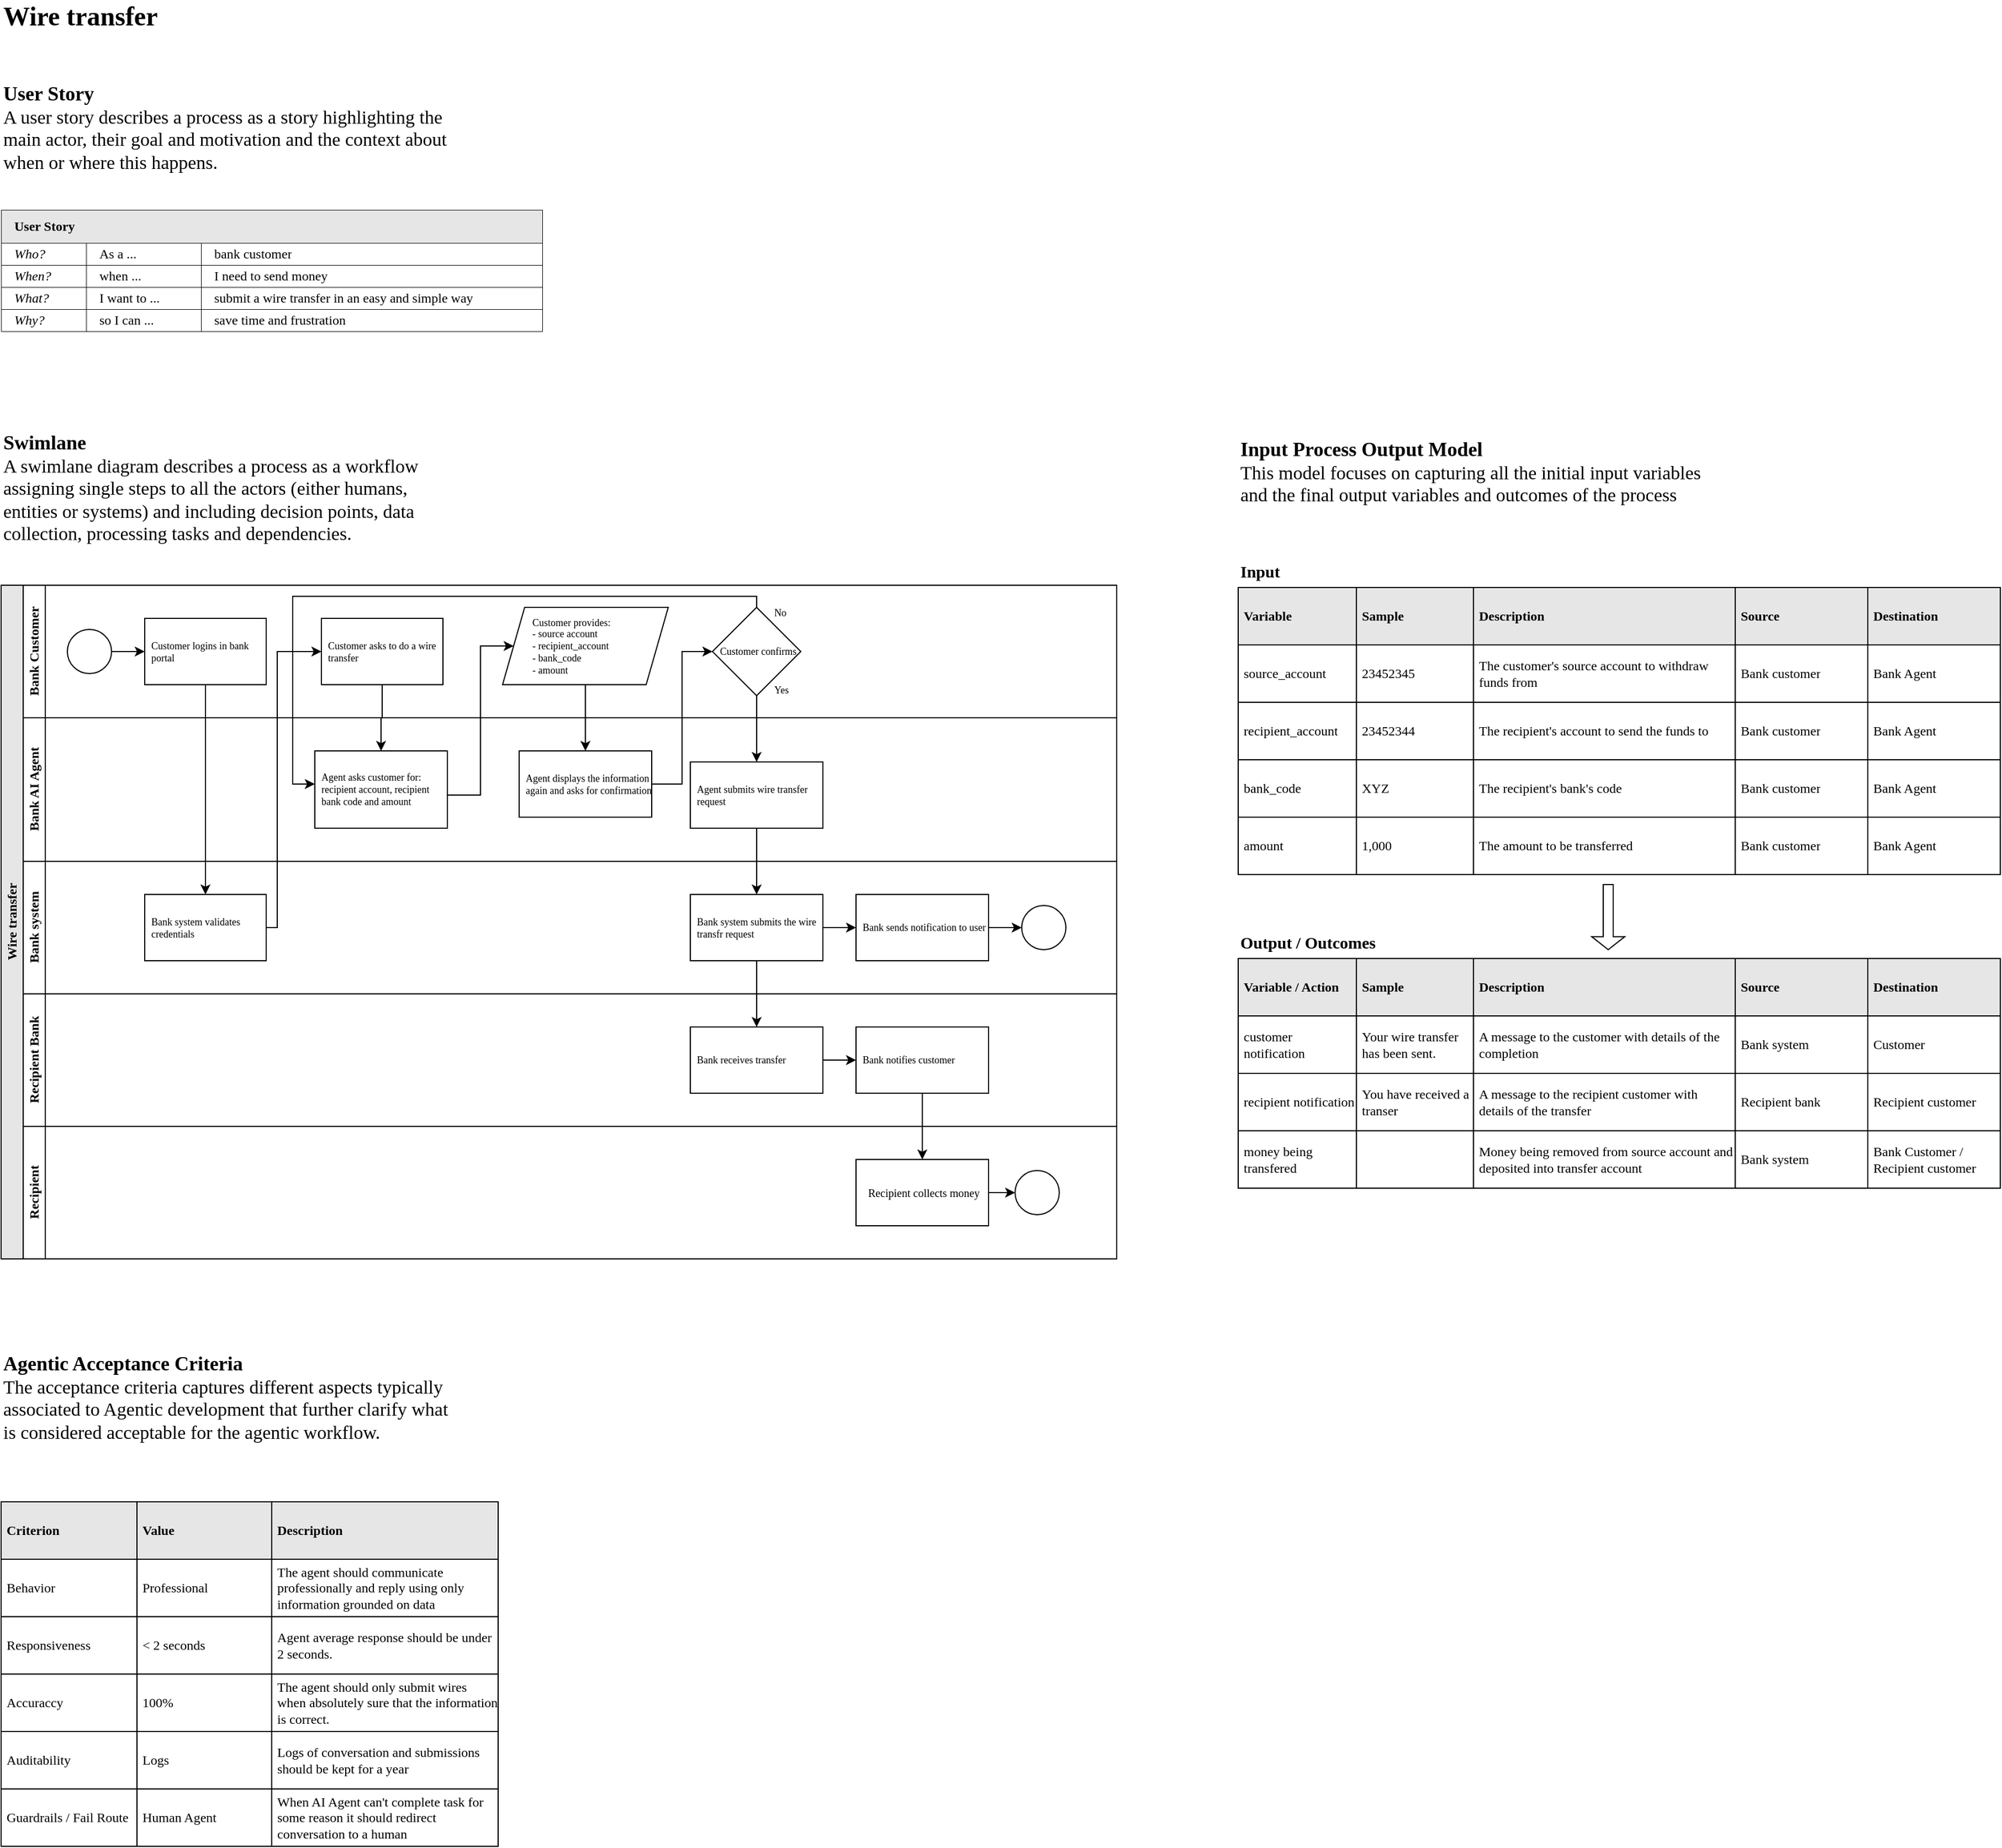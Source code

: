 <mxfile version="28.2.0">
  <diagram id="prtHgNgQTEPvFCAcTncT" name="Page-1">
    <mxGraphModel dx="1892" dy="1208" grid="1" gridSize="10" guides="1" tooltips="1" connect="1" arrows="1" fold="1" page="1" pageScale="1" pageWidth="827" pageHeight="1169" math="0" shadow="0">
      <root>
        <mxCell id="0" />
        <mxCell id="1" parent="0" />
        <mxCell id="dNxyNK7c78bLwvsdeMH5-19" value="Wire transfer" style="swimlane;html=1;childLayout=stackLayout;resizeParent=1;resizeParentMax=0;horizontal=0;startSize=20;horizontalStack=0;fontFamily=IBM Plex Sans;fontSource=https%3A%2F%2Ffonts.googleapis.com%2Fcss%3Ffamily%3DIBM%2BPlex%2BSans;fillColor=#E6E6E6;" parent="1" vertex="1">
          <mxGeometry x="50" y="579" width="1010" height="610" as="geometry" />
        </mxCell>
        <mxCell id="prQDkEr1eViR26II4pkI-5" value="Bank Customer" style="swimlane;html=1;startSize=20;horizontal=0;fontFamily=IBM Plex Sans;fontSource=https%3A%2F%2Ffonts.googleapis.com%2Fcss%3Ffamily%3DIBM%2BPlex%2BSans;" parent="dNxyNK7c78bLwvsdeMH5-19" vertex="1">
          <mxGeometry x="20" width="990" height="120" as="geometry" />
        </mxCell>
        <mxCell id="prQDkEr1eViR26II4pkI-70" style="edgeStyle=orthogonalEdgeStyle;rounded=0;orthogonalLoop=1;jettySize=auto;html=1;" parent="prQDkEr1eViR26II4pkI-5" source="dNxyNK7c78bLwvsdeMH5-23" target="prQDkEr1eViR26II4pkI-68" edge="1">
          <mxGeometry relative="1" as="geometry" />
        </mxCell>
        <mxCell id="dNxyNK7c78bLwvsdeMH5-23" value="" style="ellipse;whiteSpace=wrap;html=1;fontFamily=IBM Plex Sans;fontSource=https%3A%2F%2Ffonts.googleapis.com%2Fcss%3Ffamily%3DIBM%2BPlex%2BSans;spacingRight=0;spacingLeft=4;" parent="prQDkEr1eViR26II4pkI-5" vertex="1">
          <mxGeometry x="40" y="40" width="40" height="40" as="geometry" />
        </mxCell>
        <mxCell id="dNxyNK7c78bLwvsdeMH5-24" value="Customer asks to do a wire transfer" style="rounded=0;whiteSpace=wrap;html=1;fontFamily=IBM Plex Sans;fontSize=9;fontColor=#000000;align=left;fontSource=https%3A%2F%2Ffonts.googleapis.com%2Fcss%3Ffamily%3DIBM%2BPlex%2BSans;spacingRight=0;spacingLeft=4;" parent="prQDkEr1eViR26II4pkI-5" vertex="1">
          <mxGeometry x="270" y="30" width="110" height="60" as="geometry" />
        </mxCell>
        <mxCell id="prQDkEr1eViR26II4pkI-15" value="Customer confirms" style="rhombus;whiteSpace=wrap;html=1;fontFamily=IBM Plex Sans;fontSource=https%3A%2F%2Ffonts.googleapis.com%2Fcss%3Ffamily%3DIBM%2BPlex%2BSans;fontSize=9;align=center;spacingRight=0;spacingLeft=3;" parent="prQDkEr1eViR26II4pkI-5" vertex="1">
          <mxGeometry x="624" y="20" width="80" height="80" as="geometry" />
        </mxCell>
        <mxCell id="prQDkEr1eViR26II4pkI-21" value="&lt;div style=&quot;margin-right: 0px; margin-top: 0px; padding-right: 0px; padding-left: 0px;&quot;&gt;Customer provides:&lt;br&gt;- source account&amp;nbsp;&lt;br&gt;- recipient_account&lt;br&gt;- bank_code&lt;br&gt;- amount&lt;/div&gt;" style="shape=parallelogram;perimeter=parallelogramPerimeter;whiteSpace=wrap;html=1;fixedSize=1;align=left;fontFamily=IBM Plex Sans;fontSource=https%3A%2F%2Ffonts.googleapis.com%2Fcss%3Ffamily%3DIBM%2BPlex%2BSans;fontSize=9;spacingRight=0;spacingLeft=25;" parent="prQDkEr1eViR26II4pkI-5" vertex="1">
          <mxGeometry x="434" y="20" width="150" height="70" as="geometry" />
        </mxCell>
        <mxCell id="prQDkEr1eViR26II4pkI-23" value="No" style="text;html=1;align=left;verticalAlign=middle;whiteSpace=wrap;rounded=0;fontFamily=IBM Plex Sans;fontSource=https%3A%2F%2Ffonts.googleapis.com%2Fcss%3Ffamily%3DIBM%2BPlex%2BSans;fontSize=9;spacingRight=0;spacingLeft=4;" parent="prQDkEr1eViR26II4pkI-5" vertex="1">
          <mxGeometry x="674" y="10" width="60" height="30" as="geometry" />
        </mxCell>
        <mxCell id="prQDkEr1eViR26II4pkI-24" value="Yes" style="text;html=1;align=left;verticalAlign=middle;whiteSpace=wrap;rounded=0;fontFamily=IBM Plex Sans;fontSource=https%3A%2F%2Ffonts.googleapis.com%2Fcss%3Ffamily%3DIBM%2BPlex%2BSans;fontSize=9;spacingRight=0;spacingLeft=4;" parent="prQDkEr1eViR26II4pkI-5" vertex="1">
          <mxGeometry x="674" y="80" width="60" height="30" as="geometry" />
        </mxCell>
        <mxCell id="prQDkEr1eViR26II4pkI-68" value="Customer logins in bank portal" style="rounded=0;whiteSpace=wrap;html=1;fontFamily=IBM Plex Sans;fontSize=9;fontColor=#000000;align=left;fontSource=https%3A%2F%2Ffonts.googleapis.com%2Fcss%3Ffamily%3DIBM%2BPlex%2BSans;spacingRight=0;spacingLeft=4;" parent="prQDkEr1eViR26II4pkI-5" vertex="1">
          <mxGeometry x="110" y="30" width="110" height="60" as="geometry" />
        </mxCell>
        <mxCell id="dNxyNK7c78bLwvsdeMH5-20" value="Bank AI Agent" style="swimlane;html=1;startSize=20;horizontal=0;fontFamily=IBM Plex Sans;fontSource=https%3A%2F%2Ffonts.googleapis.com%2Fcss%3Ffamily%3DIBM%2BPlex%2BSans;" parent="dNxyNK7c78bLwvsdeMH5-19" vertex="1">
          <mxGeometry x="20" y="120" width="990" height="130" as="geometry" />
        </mxCell>
        <mxCell id="prQDkEr1eViR26II4pkI-6" value="Agent asks customer for: recipient account, recipient bank code and amount" style="rounded=0;whiteSpace=wrap;html=1;fontFamily=IBM Plex Sans;fontSource=https%3A%2F%2Ffonts.googleapis.com%2Fcss%3Ffamily%3DIBM%2BPlex%2BSans;fontSize=9;align=left;spacingRight=0;spacingLeft=4;" parent="dNxyNK7c78bLwvsdeMH5-20" vertex="1">
          <mxGeometry x="264" y="30" width="120" height="70" as="geometry" />
        </mxCell>
        <mxCell id="prQDkEr1eViR26II4pkI-12" value="Agent displays the information again and asks for confirmation" style="rounded=0;whiteSpace=wrap;html=1;fontFamily=IBM Plex Sans;fontSource=https%3A%2F%2Ffonts.googleapis.com%2Fcss%3Ffamily%3DIBM%2BPlex%2BSans;fontSize=9;align=left;spacingRight=0;spacingLeft=4;" parent="dNxyNK7c78bLwvsdeMH5-20" vertex="1">
          <mxGeometry x="449" y="30" width="120" height="60" as="geometry" />
        </mxCell>
        <mxCell id="prQDkEr1eViR26II4pkI-17" value="Agent submits wire transfer request" style="rounded=0;whiteSpace=wrap;html=1;fontFamily=IBM Plex Sans;fontSource=https%3A%2F%2Ffonts.googleapis.com%2Fcss%3Ffamily%3DIBM%2BPlex%2BSans;fontSize=9;align=left;spacingRight=0;spacingLeft=4;" parent="dNxyNK7c78bLwvsdeMH5-20" vertex="1">
          <mxGeometry x="604" y="40" width="120" height="60" as="geometry" />
        </mxCell>
        <mxCell id="dNxyNK7c78bLwvsdeMH5-21" value="Bank system" style="swimlane;html=1;startSize=20;horizontal=0;fontFamily=IBM Plex Sans;fontSource=https%3A%2F%2Ffonts.googleapis.com%2Fcss%3Ffamily%3DIBM%2BPlex%2BSans;" parent="dNxyNK7c78bLwvsdeMH5-19" vertex="1">
          <mxGeometry x="20" y="250" width="990" height="120" as="geometry" />
        </mxCell>
        <mxCell id="prQDkEr1eViR26II4pkI-61" style="edgeStyle=orthogonalEdgeStyle;rounded=0;orthogonalLoop=1;jettySize=auto;html=1;entryX=0;entryY=0.5;entryDx=0;entryDy=0;" parent="dNxyNK7c78bLwvsdeMH5-21" source="prQDkEr1eViR26II4pkI-18" target="prQDkEr1eViR26II4pkI-60" edge="1">
          <mxGeometry relative="1" as="geometry" />
        </mxCell>
        <mxCell id="prQDkEr1eViR26II4pkI-18" value="Bank system submits the wire transfr request" style="rounded=0;whiteSpace=wrap;html=1;fontFamily=IBM Plex Sans;fontSource=https%3A%2F%2Ffonts.googleapis.com%2Fcss%3Ffamily%3DIBM%2BPlex%2BSans;fontSize=9;align=left;spacingRight=0;spacingLeft=4;" parent="dNxyNK7c78bLwvsdeMH5-21" vertex="1">
          <mxGeometry x="604" y="30" width="120" height="60" as="geometry" />
        </mxCell>
        <mxCell id="prQDkEr1eViR26II4pkI-67" style="edgeStyle=orthogonalEdgeStyle;rounded=0;orthogonalLoop=1;jettySize=auto;html=1;" parent="dNxyNK7c78bLwvsdeMH5-21" source="prQDkEr1eViR26II4pkI-60" target="prQDkEr1eViR26II4pkI-66" edge="1">
          <mxGeometry relative="1" as="geometry" />
        </mxCell>
        <mxCell id="prQDkEr1eViR26II4pkI-60" value="Bank sends notification to user" style="rounded=0;whiteSpace=wrap;html=1;fontFamily=IBM Plex Sans;fontSource=https%3A%2F%2Ffonts.googleapis.com%2Fcss%3Ffamily%3DIBM%2BPlex%2BSans;fontSize=9;align=left;spacingRight=0;spacingLeft=4;" parent="dNxyNK7c78bLwvsdeMH5-21" vertex="1">
          <mxGeometry x="754" y="30" width="120" height="60" as="geometry" />
        </mxCell>
        <mxCell id="prQDkEr1eViR26II4pkI-66" value="" style="ellipse;whiteSpace=wrap;html=1;fontFamily=IBM Plex Sans;fontSource=https%3A%2F%2Ffonts.googleapis.com%2Fcss%3Ffamily%3DIBM%2BPlex%2BSans;spacingRight=0;spacingLeft=4;" parent="dNxyNK7c78bLwvsdeMH5-21" vertex="1">
          <mxGeometry x="904" y="40" width="40" height="40" as="geometry" />
        </mxCell>
        <mxCell id="prQDkEr1eViR26II4pkI-69" value="Bank system validates credentials" style="rounded=0;whiteSpace=wrap;html=1;fontFamily=IBM Plex Sans;fontSize=9;fontColor=#000000;align=left;fontSource=https%3A%2F%2Ffonts.googleapis.com%2Fcss%3Ffamily%3DIBM%2BPlex%2BSans;spacingRight=0;spacingLeft=4;" parent="dNxyNK7c78bLwvsdeMH5-21" vertex="1">
          <mxGeometry x="110" y="30" width="110" height="60" as="geometry" />
        </mxCell>
        <mxCell id="prQDkEr1eViR26II4pkI-28" value="Recipient Bank" style="swimlane;html=1;startSize=20;horizontal=0;fontFamily=IBM Plex Sans;fontSource=https%3A%2F%2Ffonts.googleapis.com%2Fcss%3Ffamily%3DIBM%2BPlex%2BSans;" parent="dNxyNK7c78bLwvsdeMH5-19" vertex="1">
          <mxGeometry x="20" y="370" width="990" height="120" as="geometry" />
        </mxCell>
        <mxCell id="prQDkEr1eViR26II4pkI-62" style="edgeStyle=orthogonalEdgeStyle;rounded=0;orthogonalLoop=1;jettySize=auto;html=1;" parent="prQDkEr1eViR26II4pkI-28" source="prQDkEr1eViR26II4pkI-30" target="prQDkEr1eViR26II4pkI-59" edge="1">
          <mxGeometry relative="1" as="geometry" />
        </mxCell>
        <mxCell id="prQDkEr1eViR26II4pkI-30" value="Bank receives transfer" style="rounded=0;whiteSpace=wrap;html=1;fontFamily=IBM Plex Sans;fontSource=https%3A%2F%2Ffonts.googleapis.com%2Fcss%3Ffamily%3DIBM%2BPlex%2BSans;fontSize=9;align=left;spacingRight=0;spacingLeft=4;" parent="prQDkEr1eViR26II4pkI-28" vertex="1">
          <mxGeometry x="604" y="30" width="120" height="60" as="geometry" />
        </mxCell>
        <mxCell id="prQDkEr1eViR26II4pkI-59" value="Bank notifies customer" style="rounded=0;whiteSpace=wrap;html=1;fontFamily=IBM Plex Sans;fontSource=https%3A%2F%2Ffonts.googleapis.com%2Fcss%3Ffamily%3DIBM%2BPlex%2BSans;fontSize=9;align=left;spacingRight=0;spacingLeft=4;" parent="prQDkEr1eViR26II4pkI-28" vertex="1">
          <mxGeometry x="754" y="30" width="120" height="60" as="geometry" />
        </mxCell>
        <mxCell id="prQDkEr1eViR26II4pkI-31" value="Recipient" style="swimlane;html=1;startSize=20;horizontal=0;fontFamily=IBM Plex Sans;fontSource=https%3A%2F%2Ffonts.googleapis.com%2Fcss%3Ffamily%3DIBM%2BPlex%2BSans;" parent="dNxyNK7c78bLwvsdeMH5-19" vertex="1">
          <mxGeometry x="20" y="490" width="990" height="120" as="geometry" />
        </mxCell>
        <mxCell id="prQDkEr1eViR26II4pkI-57" value="" style="ellipse;whiteSpace=wrap;html=1;fontFamily=IBM Plex Sans;fontSource=https%3A%2F%2Ffonts.googleapis.com%2Fcss%3Ffamily%3DIBM%2BPlex%2BSans;spacingRight=0;spacingLeft=4;" parent="prQDkEr1eViR26II4pkI-31" vertex="1">
          <mxGeometry x="898" y="40" width="40" height="40" as="geometry" />
        </mxCell>
        <mxCell id="prQDkEr1eViR26II4pkI-65" style="edgeStyle=orthogonalEdgeStyle;rounded=0;orthogonalLoop=1;jettySize=auto;html=1;exitX=1;exitY=0.5;exitDx=0;exitDy=0;entryX=0;entryY=0.5;entryDx=0;entryDy=0;" parent="prQDkEr1eViR26II4pkI-31" source="prQDkEr1eViR26II4pkI-63" target="prQDkEr1eViR26II4pkI-57" edge="1">
          <mxGeometry relative="1" as="geometry" />
        </mxCell>
        <mxCell id="prQDkEr1eViR26II4pkI-63" value="Recipient collects money" style="rounded=0;whiteSpace=wrap;html=1;fontFamily=IBM Plex Sans;fontSource=https%3A%2F%2Ffonts.googleapis.com%2Fcss%3Ffamily%3DIBM%2BPlex%2BSans;fontSize=10;spacingLeft=3;" parent="prQDkEr1eViR26II4pkI-31" vertex="1">
          <mxGeometry x="754" y="30" width="120" height="60" as="geometry" />
        </mxCell>
        <mxCell id="prQDkEr1eViR26II4pkI-10" style="edgeStyle=orthogonalEdgeStyle;rounded=0;orthogonalLoop=1;jettySize=auto;html=1;exitX=0.5;exitY=1;exitDx=0;exitDy=0;entryX=0.5;entryY=0;entryDx=0;entryDy=0;fontFamily=IBM Plex Sans;fontSource=https%3A%2F%2Ffonts.googleapis.com%2Fcss%3Ffamily%3DIBM%2BPlex%2BSans;fontSize=9;align=left;spacingRight=0;spacingLeft=4;" parent="dNxyNK7c78bLwvsdeMH5-19" source="dNxyNK7c78bLwvsdeMH5-24" target="prQDkEr1eViR26II4pkI-6" edge="1">
          <mxGeometry relative="1" as="geometry" />
        </mxCell>
        <mxCell id="prQDkEr1eViR26II4pkI-16" style="edgeStyle=orthogonalEdgeStyle;rounded=0;orthogonalLoop=1;jettySize=auto;html=1;entryX=0;entryY=0.5;entryDx=0;entryDy=0;fontFamily=IBM Plex Sans;fontSource=https%3A%2F%2Ffonts.googleapis.com%2Fcss%3Ffamily%3DIBM%2BPlex%2BSans;fontSize=9;align=left;spacingRight=0;spacingLeft=4;" parent="dNxyNK7c78bLwvsdeMH5-19" source="prQDkEr1eViR26II4pkI-12" target="prQDkEr1eViR26II4pkI-15" edge="1">
          <mxGeometry relative="1" as="geometry" />
        </mxCell>
        <mxCell id="prQDkEr1eViR26II4pkI-20" style="edgeStyle=orthogonalEdgeStyle;rounded=0;orthogonalLoop=1;jettySize=auto;html=1;fontFamily=IBM Plex Sans;fontSource=https%3A%2F%2Ffonts.googleapis.com%2Fcss%3Ffamily%3DIBM%2BPlex%2BSans;fontSize=9;align=left;spacingRight=0;spacingLeft=4;" parent="dNxyNK7c78bLwvsdeMH5-19" source="prQDkEr1eViR26II4pkI-15" edge="1">
          <mxGeometry relative="1" as="geometry">
            <mxPoint x="284" y="180" as="targetPoint" />
            <Array as="points">
              <mxPoint x="684" y="10" />
              <mxPoint x="264" y="10" />
              <mxPoint x="264" y="180" />
              <mxPoint x="284" y="180" />
            </Array>
          </mxGeometry>
        </mxCell>
        <mxCell id="prQDkEr1eViR26II4pkI-22" style="edgeStyle=orthogonalEdgeStyle;rounded=0;orthogonalLoop=1;jettySize=auto;html=1;entryX=0;entryY=0.5;entryDx=0;entryDy=0;fontFamily=IBM Plex Sans;fontSource=https%3A%2F%2Ffonts.googleapis.com%2Fcss%3Ffamily%3DIBM%2BPlex%2BSans;fontSize=9;align=left;spacingRight=0;spacingLeft=4;" parent="dNxyNK7c78bLwvsdeMH5-19" source="prQDkEr1eViR26II4pkI-6" target="prQDkEr1eViR26II4pkI-21" edge="1">
          <mxGeometry relative="1" as="geometry">
            <Array as="points">
              <mxPoint x="434" y="190" />
              <mxPoint x="434" y="55" />
            </Array>
          </mxGeometry>
        </mxCell>
        <mxCell id="prQDkEr1eViR26II4pkI-25" style="edgeStyle=orthogonalEdgeStyle;rounded=0;orthogonalLoop=1;jettySize=auto;html=1;entryX=0.5;entryY=0;entryDx=0;entryDy=0;fontFamily=IBM Plex Sans;fontSource=https%3A%2F%2Ffonts.googleapis.com%2Fcss%3Ffamily%3DIBM%2BPlex%2BSans;fontSize=9;align=left;spacingRight=0;spacingLeft=4;" parent="dNxyNK7c78bLwvsdeMH5-19" source="prQDkEr1eViR26II4pkI-15" target="prQDkEr1eViR26II4pkI-17" edge="1">
          <mxGeometry relative="1" as="geometry" />
        </mxCell>
        <mxCell id="prQDkEr1eViR26II4pkI-26" style="edgeStyle=orthogonalEdgeStyle;rounded=0;orthogonalLoop=1;jettySize=auto;html=1;entryX=0.5;entryY=0;entryDx=0;entryDy=0;fontFamily=IBM Plex Sans;fontSource=https%3A%2F%2Ffonts.googleapis.com%2Fcss%3Ffamily%3DIBM%2BPlex%2BSans;fontSize=9;align=left;spacingRight=0;spacingLeft=4;" parent="dNxyNK7c78bLwvsdeMH5-19" source="prQDkEr1eViR26II4pkI-17" target="prQDkEr1eViR26II4pkI-18" edge="1">
          <mxGeometry relative="1" as="geometry" />
        </mxCell>
        <mxCell id="prQDkEr1eViR26II4pkI-27" style="edgeStyle=orthogonalEdgeStyle;rounded=0;orthogonalLoop=1;jettySize=auto;html=1;entryX=0.5;entryY=0;entryDx=0;entryDy=0;fontFamily=IBM Plex Sans;fontSource=https%3A%2F%2Ffonts.googleapis.com%2Fcss%3Ffamily%3DIBM%2BPlex%2BSans;fontSize=9;align=left;spacingRight=0;spacingLeft=4;" parent="dNxyNK7c78bLwvsdeMH5-19" source="prQDkEr1eViR26II4pkI-21" target="prQDkEr1eViR26II4pkI-12" edge="1">
          <mxGeometry relative="1" as="geometry" />
        </mxCell>
        <mxCell id="prQDkEr1eViR26II4pkI-58" style="edgeStyle=orthogonalEdgeStyle;rounded=0;orthogonalLoop=1;jettySize=auto;html=1;entryX=0.5;entryY=0;entryDx=0;entryDy=0;" parent="dNxyNK7c78bLwvsdeMH5-19" source="prQDkEr1eViR26II4pkI-18" target="prQDkEr1eViR26II4pkI-30" edge="1">
          <mxGeometry relative="1" as="geometry" />
        </mxCell>
        <mxCell id="prQDkEr1eViR26II4pkI-64" style="edgeStyle=orthogonalEdgeStyle;rounded=0;orthogonalLoop=1;jettySize=auto;html=1;entryX=0.5;entryY=0;entryDx=0;entryDy=0;" parent="dNxyNK7c78bLwvsdeMH5-19" source="prQDkEr1eViR26II4pkI-59" target="prQDkEr1eViR26II4pkI-63" edge="1">
          <mxGeometry relative="1" as="geometry" />
        </mxCell>
        <mxCell id="prQDkEr1eViR26II4pkI-71" style="edgeStyle=orthogonalEdgeStyle;rounded=0;orthogonalLoop=1;jettySize=auto;html=1;entryX=0.5;entryY=0;entryDx=0;entryDy=0;" parent="dNxyNK7c78bLwvsdeMH5-19" source="prQDkEr1eViR26II4pkI-68" target="prQDkEr1eViR26II4pkI-69" edge="1">
          <mxGeometry relative="1" as="geometry" />
        </mxCell>
        <mxCell id="prQDkEr1eViR26II4pkI-73" style="edgeStyle=orthogonalEdgeStyle;rounded=0;orthogonalLoop=1;jettySize=auto;html=1;entryX=0;entryY=0.5;entryDx=0;entryDy=0;" parent="dNxyNK7c78bLwvsdeMH5-19" source="prQDkEr1eViR26II4pkI-69" target="dNxyNK7c78bLwvsdeMH5-24" edge="1">
          <mxGeometry relative="1" as="geometry">
            <Array as="points">
              <mxPoint x="250" y="310" />
              <mxPoint x="250" y="60" />
            </Array>
          </mxGeometry>
        </mxCell>
        <mxCell id="prQDkEr1eViR26II4pkI-74" value="&lt;div align=&quot;left&quot;&gt;Wire transfer&lt;/div&gt;" style="text;html=1;align=left;verticalAlign=middle;whiteSpace=wrap;rounded=0;fontFamily=IBM Plex Sans;fontSource=https%3A%2F%2Ffonts.googleapis.com%2Fcss%3Ffamily%3DIBM%2BPlex%2BSans;fontStyle=1;fontSize=24;" parent="1" vertex="1">
          <mxGeometry x="50" y="49" width="160" height="30" as="geometry" />
        </mxCell>
        <mxCell id="prQDkEr1eViR26II4pkI-75" value="" style="group;fontFamily=IBM Plex Sans;fontSource=https%3A%2F%2Ffonts.googleapis.com%2Fcss%3Ffamily%3DIBM%2BPlex%2BSans;" parent="1" vertex="1" connectable="0">
          <mxGeometry x="50" y="239" width="490" height="110" as="geometry" />
        </mxCell>
        <mxCell id="prQDkEr1eViR26II4pkI-76" value="&lt;div align=&quot;left&quot;&gt;User Story&lt;/div&gt;" style="rounded=0;whiteSpace=wrap;html=1;strokeWidth=0.5;align=left;spacingLeft=10;fillStyle=solid;gradientColor=none;fillColor=light-dark(#E6E6E6,#EDEDED);fontStyle=1;fontFamily=IBM Plex Sans;fontSource=https%3A%2F%2Ffonts.googleapis.com%2Fcss%3Ffamily%3DIBM%2BPlex%2BSans;" parent="prQDkEr1eViR26II4pkI-75" vertex="1">
          <mxGeometry width="490" height="30" as="geometry" />
        </mxCell>
        <mxCell id="prQDkEr1eViR26II4pkI-77" value="" style="shape=table;startSize=0;container=1;collapsible=0;childLayout=tableLayout;strokeWidth=0.5;fontFamily=IBM Plex Sans;fontSource=https%3A%2F%2Ffonts.googleapis.com%2Fcss%3Ffamily%3DIBM%2BPlex%2BSans;" parent="prQDkEr1eViR26II4pkI-75" vertex="1">
          <mxGeometry y="30" width="490" height="80" as="geometry" />
        </mxCell>
        <mxCell id="prQDkEr1eViR26II4pkI-78" value="" style="shape=tableRow;horizontal=0;startSize=0;swimlaneHead=0;swimlaneBody=0;strokeColor=inherit;top=0;left=0;bottom=0;right=0;collapsible=0;dropTarget=0;fillColor=none;points=[[0,0.5],[1,0.5]];portConstraint=eastwest;strokeWidth=0.5;fontFamily=IBM Plex Sans;fontSource=https%3A%2F%2Ffonts.googleapis.com%2Fcss%3Ffamily%3DIBM%2BPlex%2BSans;" parent="prQDkEr1eViR26II4pkI-77" vertex="1">
          <mxGeometry width="490" height="20" as="geometry" />
        </mxCell>
        <mxCell id="prQDkEr1eViR26II4pkI-79" value="Who?&amp;nbsp;" style="shape=partialRectangle;html=1;whiteSpace=wrap;connectable=0;strokeColor=inherit;overflow=hidden;fillColor=none;top=0;left=0;bottom=0;right=0;pointerEvents=1;align=left;spacingLeft=10;strokeWidth=0.5;fontFamily=IBM Plex Sans;fontSource=https%3A%2F%2Ffonts.googleapis.com%2Fcss%3Ffamily%3DIBM%2BPlex%2BSans;fontStyle=2" parent="prQDkEr1eViR26II4pkI-78" vertex="1">
          <mxGeometry width="77" height="20" as="geometry">
            <mxRectangle width="77" height="20" as="alternateBounds" />
          </mxGeometry>
        </mxCell>
        <mxCell id="prQDkEr1eViR26II4pkI-80" value="As a ..." style="shape=partialRectangle;html=1;whiteSpace=wrap;connectable=0;strokeColor=inherit;overflow=hidden;fillColor=none;top=0;left=0;bottom=0;right=0;pointerEvents=1;align=left;spacingLeft=10;strokeWidth=0.5;fontFamily=IBM Plex Sans;fontSource=https%3A%2F%2Ffonts.googleapis.com%2Fcss%3Ffamily%3DIBM%2BPlex%2BSans;" parent="prQDkEr1eViR26II4pkI-78" vertex="1">
          <mxGeometry x="77" width="104" height="20" as="geometry">
            <mxRectangle width="104" height="20" as="alternateBounds" />
          </mxGeometry>
        </mxCell>
        <mxCell id="prQDkEr1eViR26II4pkI-81" value="bank customer" style="shape=partialRectangle;html=1;whiteSpace=wrap;connectable=0;strokeColor=inherit;overflow=hidden;fillColor=none;top=0;left=0;bottom=0;right=0;pointerEvents=1;align=left;spacingLeft=10;strokeWidth=0.5;fontFamily=IBM Plex Sans;fontSource=https%3A%2F%2Ffonts.googleapis.com%2Fcss%3Ffamily%3DIBM%2BPlex%2BSans;" parent="prQDkEr1eViR26II4pkI-78" vertex="1">
          <mxGeometry x="181" width="309" height="20" as="geometry">
            <mxRectangle width="309" height="20" as="alternateBounds" />
          </mxGeometry>
        </mxCell>
        <mxCell id="prQDkEr1eViR26II4pkI-82" value="" style="shape=tableRow;horizontal=0;startSize=0;swimlaneHead=0;swimlaneBody=0;strokeColor=inherit;top=0;left=0;bottom=0;right=0;collapsible=0;dropTarget=0;fillColor=none;points=[[0,0.5],[1,0.5]];portConstraint=eastwest;strokeWidth=0.5;fontFamily=IBM Plex Sans;fontSource=https%3A%2F%2Ffonts.googleapis.com%2Fcss%3Ffamily%3DIBM%2BPlex%2BSans;" parent="prQDkEr1eViR26II4pkI-77" vertex="1">
          <mxGeometry y="20" width="490" height="20" as="geometry" />
        </mxCell>
        <mxCell id="prQDkEr1eViR26II4pkI-83" value="&lt;i&gt;When?&amp;nbsp;&lt;/i&gt;" style="shape=partialRectangle;html=1;whiteSpace=wrap;connectable=0;strokeColor=inherit;overflow=hidden;fillColor=none;top=0;left=0;bottom=0;right=0;pointerEvents=1;align=left;spacingLeft=10;strokeWidth=0.5;fontFamily=IBM Plex Sans;fontSource=https%3A%2F%2Ffonts.googleapis.com%2Fcss%3Ffamily%3DIBM%2BPlex%2BSans;" parent="prQDkEr1eViR26II4pkI-82" vertex="1">
          <mxGeometry width="77" height="20" as="geometry">
            <mxRectangle width="77" height="20" as="alternateBounds" />
          </mxGeometry>
        </mxCell>
        <mxCell id="prQDkEr1eViR26II4pkI-84" value="when ..." style="shape=partialRectangle;html=1;whiteSpace=wrap;connectable=0;strokeColor=inherit;overflow=hidden;fillColor=none;top=0;left=0;bottom=0;right=0;pointerEvents=1;align=left;spacingLeft=10;strokeWidth=0.5;fontFamily=IBM Plex Sans;fontSource=https%3A%2F%2Ffonts.googleapis.com%2Fcss%3Ffamily%3DIBM%2BPlex%2BSans;" parent="prQDkEr1eViR26II4pkI-82" vertex="1">
          <mxGeometry x="77" width="104" height="20" as="geometry">
            <mxRectangle width="104" height="20" as="alternateBounds" />
          </mxGeometry>
        </mxCell>
        <mxCell id="prQDkEr1eViR26II4pkI-85" value="I need to send money" style="shape=partialRectangle;html=1;whiteSpace=wrap;connectable=0;strokeColor=inherit;overflow=hidden;fillColor=none;top=0;left=0;bottom=0;right=0;pointerEvents=1;align=left;spacingLeft=10;strokeWidth=0.5;fontFamily=IBM Plex Sans;fontSource=https%3A%2F%2Ffonts.googleapis.com%2Fcss%3Ffamily%3DIBM%2BPlex%2BSans;" parent="prQDkEr1eViR26II4pkI-82" vertex="1">
          <mxGeometry x="181" width="309" height="20" as="geometry">
            <mxRectangle width="309" height="20" as="alternateBounds" />
          </mxGeometry>
        </mxCell>
        <mxCell id="prQDkEr1eViR26II4pkI-86" value="" style="shape=tableRow;horizontal=0;startSize=0;swimlaneHead=0;swimlaneBody=0;strokeColor=inherit;top=0;left=0;bottom=0;right=0;collapsible=0;dropTarget=0;fillColor=none;points=[[0,0.5],[1,0.5]];portConstraint=eastwest;strokeWidth=0.5;fontFamily=IBM Plex Sans;fontSource=https%3A%2F%2Ffonts.googleapis.com%2Fcss%3Ffamily%3DIBM%2BPlex%2BSans;" parent="prQDkEr1eViR26II4pkI-77" vertex="1">
          <mxGeometry y="40" width="490" height="20" as="geometry" />
        </mxCell>
        <mxCell id="prQDkEr1eViR26II4pkI-87" value="&lt;div&gt;What?&amp;nbsp;&lt;/div&gt;&lt;div&gt;&lt;br&gt;&lt;/div&gt;" style="shape=partialRectangle;html=1;whiteSpace=wrap;connectable=0;strokeColor=inherit;overflow=hidden;fillColor=none;top=0;left=0;bottom=0;right=0;pointerEvents=1;align=left;spacingLeft=10;strokeWidth=0.5;fontFamily=IBM Plex Sans;fontSource=https%3A%2F%2Ffonts.googleapis.com%2Fcss%3Ffamily%3DIBM%2BPlex%2BSans;fontStyle=2" parent="prQDkEr1eViR26II4pkI-86" vertex="1">
          <mxGeometry width="77" height="20" as="geometry">
            <mxRectangle width="77" height="20" as="alternateBounds" />
          </mxGeometry>
        </mxCell>
        <mxCell id="prQDkEr1eViR26II4pkI-88" value="I want to ..." style="shape=partialRectangle;html=1;whiteSpace=wrap;connectable=0;strokeColor=inherit;overflow=hidden;fillColor=none;top=0;left=0;bottom=0;right=0;pointerEvents=1;align=left;spacingLeft=10;strokeWidth=0.5;fontFamily=IBM Plex Sans;fontSource=https%3A%2F%2Ffonts.googleapis.com%2Fcss%3Ffamily%3DIBM%2BPlex%2BSans;" parent="prQDkEr1eViR26II4pkI-86" vertex="1">
          <mxGeometry x="77" width="104" height="20" as="geometry">
            <mxRectangle width="104" height="20" as="alternateBounds" />
          </mxGeometry>
        </mxCell>
        <mxCell id="prQDkEr1eViR26II4pkI-89" value="submit a wire transfer in an easy and simple way" style="shape=partialRectangle;html=1;whiteSpace=wrap;connectable=0;strokeColor=inherit;overflow=hidden;fillColor=none;top=0;left=0;bottom=0;right=0;pointerEvents=1;align=left;spacingLeft=10;strokeWidth=0.5;fontFamily=IBM Plex Sans;fontSource=https%3A%2F%2Ffonts.googleapis.com%2Fcss%3Ffamily%3DIBM%2BPlex%2BSans;" parent="prQDkEr1eViR26II4pkI-86" vertex="1">
          <mxGeometry x="181" width="309" height="20" as="geometry">
            <mxRectangle width="309" height="20" as="alternateBounds" />
          </mxGeometry>
        </mxCell>
        <mxCell id="prQDkEr1eViR26II4pkI-90" value="" style="shape=tableRow;horizontal=0;startSize=0;swimlaneHead=0;swimlaneBody=0;strokeColor=inherit;top=0;left=0;bottom=0;right=0;collapsible=0;dropTarget=0;fillColor=none;points=[[0,0.5],[1,0.5]];portConstraint=eastwest;strokeWidth=0.5;fontFamily=IBM Plex Sans;fontSource=https%3A%2F%2Ffonts.googleapis.com%2Fcss%3Ffamily%3DIBM%2BPlex%2BSans;" parent="prQDkEr1eViR26II4pkI-77" vertex="1">
          <mxGeometry y="60" width="490" height="20" as="geometry" />
        </mxCell>
        <mxCell id="prQDkEr1eViR26II4pkI-91" value="Why?&amp;nbsp;" style="shape=partialRectangle;html=1;whiteSpace=wrap;connectable=0;strokeColor=inherit;overflow=hidden;fillColor=none;top=0;left=0;bottom=0;right=0;pointerEvents=1;align=left;spacingLeft=10;strokeWidth=0.5;fontFamily=IBM Plex Sans;fontSource=https%3A%2F%2Ffonts.googleapis.com%2Fcss%3Ffamily%3DIBM%2BPlex%2BSans;fontStyle=2" parent="prQDkEr1eViR26II4pkI-90" vertex="1">
          <mxGeometry width="77" height="20" as="geometry">
            <mxRectangle width="77" height="20" as="alternateBounds" />
          </mxGeometry>
        </mxCell>
        <mxCell id="prQDkEr1eViR26II4pkI-92" value="so I can ..." style="shape=partialRectangle;html=1;whiteSpace=wrap;connectable=0;strokeColor=inherit;overflow=hidden;fillColor=none;top=0;left=0;bottom=0;right=0;pointerEvents=1;align=left;spacingLeft=10;strokeWidth=0.5;fontFamily=IBM Plex Sans;fontSource=https%3A%2F%2Ffonts.googleapis.com%2Fcss%3Ffamily%3DIBM%2BPlex%2BSans;" parent="prQDkEr1eViR26II4pkI-90" vertex="1">
          <mxGeometry x="77" width="104" height="20" as="geometry">
            <mxRectangle width="104" height="20" as="alternateBounds" />
          </mxGeometry>
        </mxCell>
        <mxCell id="prQDkEr1eViR26II4pkI-93" value="save time and frustration" style="shape=partialRectangle;html=1;whiteSpace=wrap;connectable=0;strokeColor=inherit;overflow=hidden;fillColor=none;top=0;left=0;bottom=0;right=0;pointerEvents=1;align=left;spacingLeft=10;strokeWidth=0.5;fontFamily=IBM Plex Sans;fontSource=https%3A%2F%2Ffonts.googleapis.com%2Fcss%3Ffamily%3DIBM%2BPlex%2BSans;" parent="prQDkEr1eViR26II4pkI-90" vertex="1">
          <mxGeometry x="181" width="309" height="20" as="geometry">
            <mxRectangle width="309" height="20" as="alternateBounds" />
          </mxGeometry>
        </mxCell>
        <mxCell id="prQDkEr1eViR26II4pkI-96" value="User Story" style="text;html=1;align=left;verticalAlign=middle;whiteSpace=wrap;rounded=0;fontFamily=IBM Plex Sans;fontSource=https%3A%2F%2Ffonts.googleapis.com%2Fcss%3Ffamily%3DIBM%2BPlex%2BSans;fontStyle=1;fontSize=18;" parent="1" vertex="1">
          <mxGeometry x="50" y="119" width="160" height="30" as="geometry" />
        </mxCell>
        <mxCell id="prQDkEr1eViR26II4pkI-97" value="&lt;div&gt;A user story describes a process as a story highlighting the main actor, their goal and motivation and the context about when or where this happens.&amp;nbsp;&lt;/div&gt;" style="text;html=1;align=left;verticalAlign=top;whiteSpace=wrap;rounded=0;fontFamily=IBM Plex Sans;fontSource=https%3A%2F%2Ffonts.googleapis.com%2Fcss%3Ffamily%3DIBM%2BPlex%2BSans;fontStyle=0;fontSize=17;labelPosition=center;verticalLabelPosition=middle;" parent="1" vertex="1">
          <mxGeometry x="50" y="139" width="420" height="70" as="geometry" />
        </mxCell>
        <mxCell id="prQDkEr1eViR26II4pkI-98" value="Swimlane" style="text;html=1;align=left;verticalAlign=middle;whiteSpace=wrap;rounded=0;fontFamily=IBM Plex Sans;fontSource=https%3A%2F%2Ffonts.googleapis.com%2Fcss%3Ffamily%3DIBM%2BPlex%2BSans;fontStyle=1;fontSize=18;" parent="1" vertex="1">
          <mxGeometry x="50" y="435" width="160" height="30" as="geometry" />
        </mxCell>
        <mxCell id="prQDkEr1eViR26II4pkI-99" value="A swimlane diagram describes a process as a workflow assigning single steps to all the actors (either humans, entities or systems) and including decision points, data collection, processing tasks and dependencies." style="text;html=1;align=left;verticalAlign=top;whiteSpace=wrap;rounded=0;fontFamily=IBM Plex Sans;fontSource=https%3A%2F%2Ffonts.googleapis.com%2Fcss%3Ffamily%3DIBM%2BPlex%2BSans;fontStyle=0;fontSize=17;labelPosition=center;verticalLabelPosition=middle;" parent="1" vertex="1">
          <mxGeometry x="50" y="455" width="420" height="70" as="geometry" />
        </mxCell>
        <mxCell id="prQDkEr1eViR26II4pkI-100" value="Agentic Acceptance Criteria" style="text;html=1;align=left;verticalAlign=middle;whiteSpace=wrap;rounded=0;fontFamily=IBM Plex Sans;fontSource=https%3A%2F%2Ffonts.googleapis.com%2Fcss%3Ffamily%3DIBM%2BPlex%2BSans;fontStyle=1;fontSize=18;" parent="1" vertex="1">
          <mxGeometry x="50" y="1269" width="320" height="30" as="geometry" />
        </mxCell>
        <mxCell id="prQDkEr1eViR26II4pkI-101" value="The acceptance criteria captures different aspects typically associated to Agentic development that further clarify what is considered acceptable for the agentic workflow." style="text;html=1;align=left;verticalAlign=top;whiteSpace=wrap;rounded=0;fontFamily=IBM Plex Sans;fontSource=https%3A%2F%2Ffonts.googleapis.com%2Fcss%3Ffamily%3DIBM%2BPlex%2BSans;fontStyle=0;fontSize=17;labelPosition=center;verticalLabelPosition=middle;" parent="1" vertex="1">
          <mxGeometry x="50" y="1289" width="420" height="70" as="geometry" />
        </mxCell>
        <mxCell id="prQDkEr1eViR26II4pkI-102" value="" style="shape=table;startSize=0;container=1;collapsible=0;childLayout=tableLayout;align=left;strokeWidth=1;" parent="1" vertex="1">
          <mxGeometry x="50" y="1409" width="450" height="312" as="geometry" />
        </mxCell>
        <mxCell id="prQDkEr1eViR26II4pkI-103" value="" style="shape=tableRow;horizontal=0;startSize=0;swimlaneHead=0;swimlaneBody=0;strokeColor=inherit;top=0;left=0;bottom=0;right=0;collapsible=0;dropTarget=0;fillColor=none;points=[[0,0.5],[1,0.5]];portConstraint=eastwest;" parent="prQDkEr1eViR26II4pkI-102" vertex="1">
          <mxGeometry width="450" height="52" as="geometry" />
        </mxCell>
        <mxCell id="prQDkEr1eViR26II4pkI-104" value="Criterion" style="shape=partialRectangle;html=1;whiteSpace=wrap;connectable=0;strokeColor=inherit;overflow=hidden;fillColor=#E6E6E6;top=1;left=1;bottom=1;right=1;pointerEvents=1;fontFamily=IBM Plex Sans;fontSource=https%3A%2F%2Ffonts.googleapis.com%2Fcss%3Ffamily%3DIBM%2BPlex%2BSans;align=left;spacingLeft=3;fontStyle=1;labelBackgroundColor=none;strokeWidth=1;" parent="prQDkEr1eViR26II4pkI-103" vertex="1">
          <mxGeometry width="123" height="52" as="geometry">
            <mxRectangle width="123" height="52" as="alternateBounds" />
          </mxGeometry>
        </mxCell>
        <mxCell id="prQDkEr1eViR26II4pkI-105" value="Value" style="shape=partialRectangle;html=1;whiteSpace=wrap;connectable=0;strokeColor=inherit;overflow=hidden;fillColor=#E6E6E6;top=1;left=1;bottom=1;right=1;pointerEvents=1;fontFamily=IBM Plex Sans;fontSource=https%3A%2F%2Ffonts.googleapis.com%2Fcss%3Ffamily%3DIBM%2BPlex%2BSans;align=left;spacingLeft=3;fontStyle=1;labelBackgroundColor=none;" parent="prQDkEr1eViR26II4pkI-103" vertex="1">
          <mxGeometry x="123" width="122" height="52" as="geometry">
            <mxRectangle width="122" height="52" as="alternateBounds" />
          </mxGeometry>
        </mxCell>
        <mxCell id="prQDkEr1eViR26II4pkI-106" value="Description" style="shape=partialRectangle;html=1;whiteSpace=wrap;connectable=0;strokeColor=inherit;overflow=hidden;fillColor=#E6E6E6;top=1;left=1;bottom=1;right=1;pointerEvents=1;fontFamily=IBM Plex Sans;fontSource=https%3A%2F%2Ffonts.googleapis.com%2Fcss%3Ffamily%3DIBM%2BPlex%2BSans;align=left;spacingLeft=3;fontStyle=1;labelBackgroundColor=none;" parent="prQDkEr1eViR26II4pkI-103" vertex="1">
          <mxGeometry x="245" width="205" height="52" as="geometry">
            <mxRectangle width="205" height="52" as="alternateBounds" />
          </mxGeometry>
        </mxCell>
        <mxCell id="vnjUYWhQveKUGR-nhXfP-1" style="shape=tableRow;horizontal=0;startSize=0;swimlaneHead=0;swimlaneBody=0;strokeColor=inherit;top=0;left=0;bottom=0;right=0;collapsible=0;dropTarget=0;fillColor=none;points=[[0,0.5],[1,0.5]];portConstraint=eastwest;" vertex="1" parent="prQDkEr1eViR26II4pkI-102">
          <mxGeometry y="52" width="450" height="52" as="geometry" />
        </mxCell>
        <mxCell id="vnjUYWhQveKUGR-nhXfP-2" value="Behavior" style="shape=partialRectangle;html=1;whiteSpace=wrap;connectable=0;strokeColor=inherit;overflow=hidden;fillColor=none;top=0;left=0;bottom=0;right=0;pointerEvents=1;fontFamily=IBM Plex Sans;fontSource=https%3A%2F%2Ffonts.googleapis.com%2Fcss%3Ffamily%3DIBM%2BPlex%2BSans;align=left;spacingLeft=3;" vertex="1" parent="vnjUYWhQveKUGR-nhXfP-1">
          <mxGeometry width="123" height="52" as="geometry">
            <mxRectangle width="123" height="52" as="alternateBounds" />
          </mxGeometry>
        </mxCell>
        <mxCell id="vnjUYWhQveKUGR-nhXfP-3" value="Professional" style="shape=partialRectangle;html=1;whiteSpace=wrap;connectable=0;strokeColor=inherit;overflow=hidden;fillColor=none;top=0;left=0;bottom=0;right=0;pointerEvents=1;fontFamily=IBM Plex Sans;fontSource=https%3A%2F%2Ffonts.googleapis.com%2Fcss%3Ffamily%3DIBM%2BPlex%2BSans;align=left;spacingLeft=3;" vertex="1" parent="vnjUYWhQveKUGR-nhXfP-1">
          <mxGeometry x="123" width="122" height="52" as="geometry">
            <mxRectangle width="122" height="52" as="alternateBounds" />
          </mxGeometry>
        </mxCell>
        <mxCell id="vnjUYWhQveKUGR-nhXfP-4" value="The agent should communicate professionally and reply using only information grounded on data" style="shape=partialRectangle;html=1;whiteSpace=wrap;connectable=0;strokeColor=inherit;overflow=hidden;fillColor=none;top=0;left=0;bottom=0;right=0;pointerEvents=1;fontFamily=IBM Plex Sans;fontSource=https%3A%2F%2Ffonts.googleapis.com%2Fcss%3Ffamily%3DIBM%2BPlex%2BSans;align=left;spacingLeft=3;" vertex="1" parent="vnjUYWhQveKUGR-nhXfP-1">
          <mxGeometry x="245" width="205" height="52" as="geometry">
            <mxRectangle width="205" height="52" as="alternateBounds" />
          </mxGeometry>
        </mxCell>
        <mxCell id="vnjUYWhQveKUGR-nhXfP-5" style="shape=tableRow;horizontal=0;startSize=0;swimlaneHead=0;swimlaneBody=0;strokeColor=inherit;top=0;left=0;bottom=0;right=0;collapsible=0;dropTarget=0;fillColor=none;points=[[0,0.5],[1,0.5]];portConstraint=eastwest;" vertex="1" parent="prQDkEr1eViR26II4pkI-102">
          <mxGeometry y="104" width="450" height="52" as="geometry" />
        </mxCell>
        <mxCell id="vnjUYWhQveKUGR-nhXfP-6" value="Responsiveness" style="shape=partialRectangle;html=1;whiteSpace=wrap;connectable=0;strokeColor=inherit;overflow=hidden;fillColor=none;top=0;left=0;bottom=0;right=0;pointerEvents=1;fontFamily=IBM Plex Sans;fontSource=https%3A%2F%2Ffonts.googleapis.com%2Fcss%3Ffamily%3DIBM%2BPlex%2BSans;align=left;spacingLeft=3;" vertex="1" parent="vnjUYWhQveKUGR-nhXfP-5">
          <mxGeometry width="123" height="52" as="geometry">
            <mxRectangle width="123" height="52" as="alternateBounds" />
          </mxGeometry>
        </mxCell>
        <mxCell id="vnjUYWhQveKUGR-nhXfP-7" value="&amp;lt; 2 seconds" style="shape=partialRectangle;html=1;whiteSpace=wrap;connectable=0;strokeColor=inherit;overflow=hidden;fillColor=none;top=0;left=0;bottom=0;right=0;pointerEvents=1;fontFamily=IBM Plex Sans;fontSource=https%3A%2F%2Ffonts.googleapis.com%2Fcss%3Ffamily%3DIBM%2BPlex%2BSans;align=left;spacingLeft=3;" vertex="1" parent="vnjUYWhQveKUGR-nhXfP-5">
          <mxGeometry x="123" width="122" height="52" as="geometry">
            <mxRectangle width="122" height="52" as="alternateBounds" />
          </mxGeometry>
        </mxCell>
        <mxCell id="vnjUYWhQveKUGR-nhXfP-8" value="Agent average response should be under 2 seconds.&amp;nbsp;" style="shape=partialRectangle;html=1;whiteSpace=wrap;connectable=0;strokeColor=inherit;overflow=hidden;fillColor=none;top=0;left=0;bottom=0;right=0;pointerEvents=1;fontFamily=IBM Plex Sans;fontSource=https%3A%2F%2Ffonts.googleapis.com%2Fcss%3Ffamily%3DIBM%2BPlex%2BSans;align=left;spacingLeft=3;" vertex="1" parent="vnjUYWhQveKUGR-nhXfP-5">
          <mxGeometry x="245" width="205" height="52" as="geometry">
            <mxRectangle width="205" height="52" as="alternateBounds" />
          </mxGeometry>
        </mxCell>
        <mxCell id="prQDkEr1eViR26II4pkI-108" value="" style="shape=tableRow;horizontal=0;startSize=0;swimlaneHead=0;swimlaneBody=0;strokeColor=inherit;top=0;left=0;bottom=0;right=0;collapsible=0;dropTarget=0;fillColor=none;points=[[0,0.5],[1,0.5]];portConstraint=eastwest;" parent="prQDkEr1eViR26II4pkI-102" vertex="1">
          <mxGeometry y="156" width="450" height="52" as="geometry" />
        </mxCell>
        <mxCell id="prQDkEr1eViR26II4pkI-109" value="Accuraccy" style="shape=partialRectangle;html=1;whiteSpace=wrap;connectable=0;strokeColor=inherit;overflow=hidden;fillColor=none;top=0;left=0;bottom=0;right=0;pointerEvents=1;fontFamily=IBM Plex Sans;fontSource=https%3A%2F%2Ffonts.googleapis.com%2Fcss%3Ffamily%3DIBM%2BPlex%2BSans;align=left;spacingLeft=3;" parent="prQDkEr1eViR26II4pkI-108" vertex="1">
          <mxGeometry width="123" height="52" as="geometry">
            <mxRectangle width="123" height="52" as="alternateBounds" />
          </mxGeometry>
        </mxCell>
        <mxCell id="prQDkEr1eViR26II4pkI-110" value="100%" style="shape=partialRectangle;html=1;whiteSpace=wrap;connectable=0;strokeColor=inherit;overflow=hidden;fillColor=none;top=0;left=0;bottom=0;right=0;pointerEvents=1;fontFamily=IBM Plex Sans;fontSource=https%3A%2F%2Ffonts.googleapis.com%2Fcss%3Ffamily%3DIBM%2BPlex%2BSans;align=left;spacingLeft=3;" parent="prQDkEr1eViR26II4pkI-108" vertex="1">
          <mxGeometry x="123" width="122" height="52" as="geometry">
            <mxRectangle width="122" height="52" as="alternateBounds" />
          </mxGeometry>
        </mxCell>
        <mxCell id="prQDkEr1eViR26II4pkI-111" value="The agent should only submit wires when absolutely sure that the information is correct." style="shape=partialRectangle;html=1;whiteSpace=wrap;connectable=0;strokeColor=inherit;overflow=hidden;fillColor=none;top=0;left=0;bottom=0;right=0;pointerEvents=1;fontFamily=IBM Plex Sans;fontSource=https%3A%2F%2Ffonts.googleapis.com%2Fcss%3Ffamily%3DIBM%2BPlex%2BSans;align=left;spacingLeft=3;" parent="prQDkEr1eViR26II4pkI-108" vertex="1">
          <mxGeometry x="245" width="205" height="52" as="geometry">
            <mxRectangle width="205" height="52" as="alternateBounds" />
          </mxGeometry>
        </mxCell>
        <mxCell id="prQDkEr1eViR26II4pkI-118" value="" style="shape=tableRow;horizontal=0;startSize=0;swimlaneHead=0;swimlaneBody=0;strokeColor=inherit;top=0;left=0;bottom=0;right=0;collapsible=0;dropTarget=0;fillColor=none;points=[[0,0.5],[1,0.5]];portConstraint=eastwest;" parent="prQDkEr1eViR26II4pkI-102" vertex="1">
          <mxGeometry y="208" width="450" height="52" as="geometry" />
        </mxCell>
        <mxCell id="prQDkEr1eViR26II4pkI-119" value="Auditability" style="shape=partialRectangle;html=1;whiteSpace=wrap;connectable=0;strokeColor=inherit;overflow=hidden;fillColor=none;top=0;left=0;bottom=0;right=0;pointerEvents=1;fontFamily=IBM Plex Sans;fontSource=https%3A%2F%2Ffonts.googleapis.com%2Fcss%3Ffamily%3DIBM%2BPlex%2BSans;align=left;spacingLeft=3;" parent="prQDkEr1eViR26II4pkI-118" vertex="1">
          <mxGeometry width="123" height="52" as="geometry">
            <mxRectangle width="123" height="52" as="alternateBounds" />
          </mxGeometry>
        </mxCell>
        <mxCell id="prQDkEr1eViR26II4pkI-120" value="Logs" style="shape=partialRectangle;html=1;whiteSpace=wrap;connectable=0;strokeColor=inherit;overflow=hidden;fillColor=none;top=0;left=0;bottom=0;right=0;pointerEvents=1;fontFamily=IBM Plex Sans;fontSource=https%3A%2F%2Ffonts.googleapis.com%2Fcss%3Ffamily%3DIBM%2BPlex%2BSans;align=left;spacingLeft=3;" parent="prQDkEr1eViR26II4pkI-118" vertex="1">
          <mxGeometry x="123" width="122" height="52" as="geometry">
            <mxRectangle width="122" height="52" as="alternateBounds" />
          </mxGeometry>
        </mxCell>
        <mxCell id="prQDkEr1eViR26II4pkI-121" value="Logs of conversation and submissions should be kept for a year" style="shape=partialRectangle;html=1;whiteSpace=wrap;connectable=0;strokeColor=inherit;overflow=hidden;fillColor=none;top=0;left=0;bottom=0;right=0;pointerEvents=1;fontFamily=IBM Plex Sans;fontSource=https%3A%2F%2Ffonts.googleapis.com%2Fcss%3Ffamily%3DIBM%2BPlex%2BSans;align=left;spacingLeft=3;" parent="prQDkEr1eViR26II4pkI-118" vertex="1">
          <mxGeometry x="245" width="205" height="52" as="geometry">
            <mxRectangle width="205" height="52" as="alternateBounds" />
          </mxGeometry>
        </mxCell>
        <mxCell id="prQDkEr1eViR26II4pkI-123" style="shape=tableRow;horizontal=0;startSize=0;swimlaneHead=0;swimlaneBody=0;strokeColor=inherit;top=0;left=0;bottom=0;right=0;collapsible=0;dropTarget=0;fillColor=none;points=[[0,0.5],[1,0.5]];portConstraint=eastwest;" parent="prQDkEr1eViR26II4pkI-102" vertex="1">
          <mxGeometry y="260" width="450" height="52" as="geometry" />
        </mxCell>
        <mxCell id="prQDkEr1eViR26II4pkI-124" value="Guardrails / Fail Route" style="shape=partialRectangle;html=1;whiteSpace=wrap;connectable=0;strokeColor=inherit;overflow=hidden;fillColor=none;top=0;left=0;bottom=0;right=0;pointerEvents=1;fontFamily=IBM Plex Sans;fontSource=https%3A%2F%2Ffonts.googleapis.com%2Fcss%3Ffamily%3DIBM%2BPlex%2BSans;align=left;spacingLeft=3;" parent="prQDkEr1eViR26II4pkI-123" vertex="1">
          <mxGeometry width="123" height="52" as="geometry">
            <mxRectangle width="123" height="52" as="alternateBounds" />
          </mxGeometry>
        </mxCell>
        <mxCell id="prQDkEr1eViR26II4pkI-125" value="Human Agent" style="shape=partialRectangle;html=1;whiteSpace=wrap;connectable=0;strokeColor=inherit;overflow=hidden;fillColor=none;top=0;left=0;bottom=0;right=0;pointerEvents=1;fontFamily=IBM Plex Sans;fontSource=https%3A%2F%2Ffonts.googleapis.com%2Fcss%3Ffamily%3DIBM%2BPlex%2BSans;align=left;spacingLeft=3;" parent="prQDkEr1eViR26II4pkI-123" vertex="1">
          <mxGeometry x="123" width="122" height="52" as="geometry">
            <mxRectangle width="122" height="52" as="alternateBounds" />
          </mxGeometry>
        </mxCell>
        <mxCell id="prQDkEr1eViR26II4pkI-126" value="When AI Agent can&#39;t complete task for some reason it should redirect conversation to a human" style="shape=partialRectangle;html=1;whiteSpace=wrap;connectable=0;strokeColor=inherit;overflow=hidden;fillColor=none;top=0;left=0;bottom=0;right=0;pointerEvents=1;fontFamily=IBM Plex Sans;fontSource=https%3A%2F%2Ffonts.googleapis.com%2Fcss%3Ffamily%3DIBM%2BPlex%2BSans;align=left;spacingLeft=3;" parent="prQDkEr1eViR26II4pkI-123" vertex="1">
          <mxGeometry x="245" width="205" height="52" as="geometry">
            <mxRectangle width="205" height="52" as="alternateBounds" />
          </mxGeometry>
        </mxCell>
        <mxCell id="vnjUYWhQveKUGR-nhXfP-9" value="Input Process Output Model" style="text;html=1;align=left;verticalAlign=middle;whiteSpace=wrap;rounded=0;fontFamily=IBM Plex Sans;fontSource=https%3A%2F%2Ffonts.googleapis.com%2Fcss%3Ffamily%3DIBM%2BPlex%2BSans;fontStyle=1;fontSize=18;" vertex="1" parent="1">
          <mxGeometry x="1170" y="441" width="320" height="30" as="geometry" />
        </mxCell>
        <mxCell id="vnjUYWhQveKUGR-nhXfP-10" value="This model focuses on capturing all the initial input variables and the final output variables and outcomes of the process" style="text;html=1;align=left;verticalAlign=top;whiteSpace=wrap;rounded=0;fontFamily=IBM Plex Sans;fontSource=https%3A%2F%2Ffonts.googleapis.com%2Fcss%3Ffamily%3DIBM%2BPlex%2BSans;fontStyle=0;fontSize=17;labelPosition=center;verticalLabelPosition=middle;" vertex="1" parent="1">
          <mxGeometry x="1170" y="461" width="420" height="70" as="geometry" />
        </mxCell>
        <mxCell id="vnjUYWhQveKUGR-nhXfP-11" value="" style="shape=table;startSize=0;container=1;collapsible=0;childLayout=tableLayout;align=left;strokeWidth=1;" vertex="1" parent="1">
          <mxGeometry x="1170" y="581" width="690" height="260" as="geometry" />
        </mxCell>
        <mxCell id="vnjUYWhQveKUGR-nhXfP-12" value="" style="shape=tableRow;horizontal=0;startSize=0;swimlaneHead=0;swimlaneBody=0;strokeColor=inherit;top=0;left=0;bottom=0;right=0;collapsible=0;dropTarget=0;fillColor=none;points=[[0,0.5],[1,0.5]];portConstraint=eastwest;" vertex="1" parent="vnjUYWhQveKUGR-nhXfP-11">
          <mxGeometry width="690" height="52" as="geometry" />
        </mxCell>
        <mxCell id="vnjUYWhQveKUGR-nhXfP-13" value="Variable" style="shape=partialRectangle;html=1;whiteSpace=wrap;connectable=0;strokeColor=inherit;overflow=hidden;fillColor=#E6E6E6;top=1;left=1;bottom=1;right=1;pointerEvents=1;fontFamily=IBM Plex Sans;fontSource=https%3A%2F%2Ffonts.googleapis.com%2Fcss%3Ffamily%3DIBM%2BPlex%2BSans;align=left;spacingLeft=3;fontStyle=1;labelBackgroundColor=none;strokeWidth=1;" vertex="1" parent="vnjUYWhQveKUGR-nhXfP-12">
          <mxGeometry width="107" height="52" as="geometry">
            <mxRectangle width="107" height="52" as="alternateBounds" />
          </mxGeometry>
        </mxCell>
        <mxCell id="vnjUYWhQveKUGR-nhXfP-14" value="Sample" style="shape=partialRectangle;html=1;whiteSpace=wrap;connectable=0;strokeColor=inherit;overflow=hidden;fillColor=#E6E6E6;top=1;left=1;bottom=1;right=1;pointerEvents=1;fontFamily=IBM Plex Sans;fontSource=https%3A%2F%2Ffonts.googleapis.com%2Fcss%3Ffamily%3DIBM%2BPlex%2BSans;align=left;spacingLeft=3;fontStyle=1;labelBackgroundColor=none;" vertex="1" parent="vnjUYWhQveKUGR-nhXfP-12">
          <mxGeometry x="107" width="106" height="52" as="geometry">
            <mxRectangle width="106" height="52" as="alternateBounds" />
          </mxGeometry>
        </mxCell>
        <mxCell id="vnjUYWhQveKUGR-nhXfP-15" value="Description" style="shape=partialRectangle;html=1;whiteSpace=wrap;connectable=0;strokeColor=inherit;overflow=hidden;fillColor=#E6E6E6;top=1;left=1;bottom=1;right=1;pointerEvents=1;fontFamily=IBM Plex Sans;fontSource=https%3A%2F%2Ffonts.googleapis.com%2Fcss%3Ffamily%3DIBM%2BPlex%2BSans;align=left;spacingLeft=3;fontStyle=1;labelBackgroundColor=none;" vertex="1" parent="vnjUYWhQveKUGR-nhXfP-12">
          <mxGeometry x="213" width="237" height="52" as="geometry">
            <mxRectangle width="237" height="52" as="alternateBounds" />
          </mxGeometry>
        </mxCell>
        <mxCell id="vnjUYWhQveKUGR-nhXfP-36" value="Source" style="shape=partialRectangle;html=1;whiteSpace=wrap;connectable=0;strokeColor=inherit;overflow=hidden;fillColor=#E6E6E6;top=1;left=1;bottom=1;right=1;pointerEvents=1;fontFamily=IBM Plex Sans;fontSource=https%3A%2F%2Ffonts.googleapis.com%2Fcss%3Ffamily%3DIBM%2BPlex%2BSans;align=left;spacingLeft=3;fontStyle=1;labelBackgroundColor=none;" vertex="1" parent="vnjUYWhQveKUGR-nhXfP-12">
          <mxGeometry x="450" width="120" height="52" as="geometry">
            <mxRectangle width="120" height="52" as="alternateBounds" />
          </mxGeometry>
        </mxCell>
        <mxCell id="vnjUYWhQveKUGR-nhXfP-76" value="Destination" style="shape=partialRectangle;html=1;whiteSpace=wrap;connectable=0;strokeColor=inherit;overflow=hidden;fillColor=#E6E6E6;top=1;left=1;bottom=1;right=1;pointerEvents=1;fontFamily=IBM Plex Sans;fontSource=https%3A%2F%2Ffonts.googleapis.com%2Fcss%3Ffamily%3DIBM%2BPlex%2BSans;align=left;spacingLeft=3;fontStyle=1;labelBackgroundColor=none;" vertex="1" parent="vnjUYWhQveKUGR-nhXfP-12">
          <mxGeometry x="570" width="120" height="52" as="geometry">
            <mxRectangle width="120" height="52" as="alternateBounds" />
          </mxGeometry>
        </mxCell>
        <mxCell id="vnjUYWhQveKUGR-nhXfP-16" style="shape=tableRow;horizontal=0;startSize=0;swimlaneHead=0;swimlaneBody=0;strokeColor=inherit;top=0;left=0;bottom=0;right=0;collapsible=0;dropTarget=0;fillColor=none;points=[[0,0.5],[1,0.5]];portConstraint=eastwest;" vertex="1" parent="vnjUYWhQveKUGR-nhXfP-11">
          <mxGeometry y="52" width="690" height="52" as="geometry" />
        </mxCell>
        <mxCell id="vnjUYWhQveKUGR-nhXfP-17" value="source_account" style="shape=partialRectangle;html=1;whiteSpace=wrap;connectable=0;strokeColor=inherit;overflow=hidden;fillColor=none;top=0;left=0;bottom=0;right=0;pointerEvents=1;fontFamily=IBM Plex Sans;fontSource=https%3A%2F%2Ffonts.googleapis.com%2Fcss%3Ffamily%3DIBM%2BPlex%2BSans;align=left;spacingLeft=3;" vertex="1" parent="vnjUYWhQveKUGR-nhXfP-16">
          <mxGeometry width="107" height="52" as="geometry">
            <mxRectangle width="107" height="52" as="alternateBounds" />
          </mxGeometry>
        </mxCell>
        <mxCell id="vnjUYWhQveKUGR-nhXfP-18" value="23452345" style="shape=partialRectangle;html=1;whiteSpace=wrap;connectable=0;strokeColor=inherit;overflow=hidden;fillColor=none;top=0;left=0;bottom=0;right=0;pointerEvents=1;fontFamily=IBM Plex Sans;fontSource=https%3A%2F%2Ffonts.googleapis.com%2Fcss%3Ffamily%3DIBM%2BPlex%2BSans;align=left;spacingLeft=3;" vertex="1" parent="vnjUYWhQveKUGR-nhXfP-16">
          <mxGeometry x="107" width="106" height="52" as="geometry">
            <mxRectangle width="106" height="52" as="alternateBounds" />
          </mxGeometry>
        </mxCell>
        <mxCell id="vnjUYWhQveKUGR-nhXfP-19" value="The customer&#39;s source account to withdraw funds from" style="shape=partialRectangle;html=1;whiteSpace=wrap;connectable=0;strokeColor=inherit;overflow=hidden;fillColor=none;top=0;left=0;bottom=0;right=0;pointerEvents=1;fontFamily=IBM Plex Sans;fontSource=https%3A%2F%2Ffonts.googleapis.com%2Fcss%3Ffamily%3DIBM%2BPlex%2BSans;align=left;spacingLeft=3;" vertex="1" parent="vnjUYWhQveKUGR-nhXfP-16">
          <mxGeometry x="213" width="237" height="52" as="geometry">
            <mxRectangle width="237" height="52" as="alternateBounds" />
          </mxGeometry>
        </mxCell>
        <mxCell id="vnjUYWhQveKUGR-nhXfP-37" value="Bank customer" style="shape=partialRectangle;html=1;whiteSpace=wrap;connectable=0;strokeColor=inherit;overflow=hidden;fillColor=none;top=0;left=0;bottom=0;right=0;pointerEvents=1;fontFamily=IBM Plex Sans;fontSource=https%3A%2F%2Ffonts.googleapis.com%2Fcss%3Ffamily%3DIBM%2BPlex%2BSans;align=left;spacingLeft=3;" vertex="1" parent="vnjUYWhQveKUGR-nhXfP-16">
          <mxGeometry x="450" width="120" height="52" as="geometry">
            <mxRectangle width="120" height="52" as="alternateBounds" />
          </mxGeometry>
        </mxCell>
        <mxCell id="vnjUYWhQveKUGR-nhXfP-77" value="Bank Agent" style="shape=partialRectangle;html=1;whiteSpace=wrap;connectable=0;strokeColor=inherit;overflow=hidden;fillColor=none;top=0;left=0;bottom=0;right=0;pointerEvents=1;fontFamily=IBM Plex Sans;fontSource=https%3A%2F%2Ffonts.googleapis.com%2Fcss%3Ffamily%3DIBM%2BPlex%2BSans;align=left;spacingLeft=3;" vertex="1" parent="vnjUYWhQveKUGR-nhXfP-16">
          <mxGeometry x="570" width="120" height="52" as="geometry">
            <mxRectangle width="120" height="52" as="alternateBounds" />
          </mxGeometry>
        </mxCell>
        <mxCell id="vnjUYWhQveKUGR-nhXfP-20" style="shape=tableRow;horizontal=0;startSize=0;swimlaneHead=0;swimlaneBody=0;strokeColor=inherit;top=0;left=0;bottom=0;right=0;collapsible=0;dropTarget=0;fillColor=none;points=[[0,0.5],[1,0.5]];portConstraint=eastwest;" vertex="1" parent="vnjUYWhQveKUGR-nhXfP-11">
          <mxGeometry y="104" width="690" height="52" as="geometry" />
        </mxCell>
        <mxCell id="vnjUYWhQveKUGR-nhXfP-21" value="recipient_account" style="shape=partialRectangle;html=1;whiteSpace=wrap;connectable=0;strokeColor=inherit;overflow=hidden;fillColor=none;top=0;left=0;bottom=0;right=0;pointerEvents=1;fontFamily=IBM Plex Sans;fontSource=https%3A%2F%2Ffonts.googleapis.com%2Fcss%3Ffamily%3DIBM%2BPlex%2BSans;align=left;spacingLeft=3;" vertex="1" parent="vnjUYWhQveKUGR-nhXfP-20">
          <mxGeometry width="107" height="52" as="geometry">
            <mxRectangle width="107" height="52" as="alternateBounds" />
          </mxGeometry>
        </mxCell>
        <mxCell id="vnjUYWhQveKUGR-nhXfP-22" value="23452344" style="shape=partialRectangle;html=1;whiteSpace=wrap;connectable=0;strokeColor=inherit;overflow=hidden;fillColor=none;top=0;left=0;bottom=0;right=0;pointerEvents=1;fontFamily=IBM Plex Sans;fontSource=https%3A%2F%2Ffonts.googleapis.com%2Fcss%3Ffamily%3DIBM%2BPlex%2BSans;align=left;spacingLeft=3;" vertex="1" parent="vnjUYWhQveKUGR-nhXfP-20">
          <mxGeometry x="107" width="106" height="52" as="geometry">
            <mxRectangle width="106" height="52" as="alternateBounds" />
          </mxGeometry>
        </mxCell>
        <mxCell id="vnjUYWhQveKUGR-nhXfP-23" value="The recipient&#39;s account to send the funds to" style="shape=partialRectangle;html=1;whiteSpace=wrap;connectable=0;strokeColor=inherit;overflow=hidden;fillColor=none;top=0;left=0;bottom=0;right=0;pointerEvents=1;fontFamily=IBM Plex Sans;fontSource=https%3A%2F%2Ffonts.googleapis.com%2Fcss%3Ffamily%3DIBM%2BPlex%2BSans;align=left;spacingLeft=3;" vertex="1" parent="vnjUYWhQveKUGR-nhXfP-20">
          <mxGeometry x="213" width="237" height="52" as="geometry">
            <mxRectangle width="237" height="52" as="alternateBounds" />
          </mxGeometry>
        </mxCell>
        <mxCell id="vnjUYWhQveKUGR-nhXfP-38" value="Bank customer" style="shape=partialRectangle;html=1;whiteSpace=wrap;connectable=0;strokeColor=inherit;overflow=hidden;fillColor=none;top=0;left=0;bottom=0;right=0;pointerEvents=1;fontFamily=IBM Plex Sans;fontSource=https%3A%2F%2Ffonts.googleapis.com%2Fcss%3Ffamily%3DIBM%2BPlex%2BSans;align=left;spacingLeft=3;" vertex="1" parent="vnjUYWhQveKUGR-nhXfP-20">
          <mxGeometry x="450" width="120" height="52" as="geometry">
            <mxRectangle width="120" height="52" as="alternateBounds" />
          </mxGeometry>
        </mxCell>
        <mxCell id="vnjUYWhQveKUGR-nhXfP-78" value="Bank Agent" style="shape=partialRectangle;html=1;whiteSpace=wrap;connectable=0;strokeColor=inherit;overflow=hidden;fillColor=none;top=0;left=0;bottom=0;right=0;pointerEvents=1;fontFamily=IBM Plex Sans;fontSource=https%3A%2F%2Ffonts.googleapis.com%2Fcss%3Ffamily%3DIBM%2BPlex%2BSans;align=left;spacingLeft=3;" vertex="1" parent="vnjUYWhQveKUGR-nhXfP-20">
          <mxGeometry x="570" width="120" height="52" as="geometry">
            <mxRectangle width="120" height="52" as="alternateBounds" />
          </mxGeometry>
        </mxCell>
        <mxCell id="vnjUYWhQveKUGR-nhXfP-24" value="" style="shape=tableRow;horizontal=0;startSize=0;swimlaneHead=0;swimlaneBody=0;strokeColor=inherit;top=0;left=0;bottom=0;right=0;collapsible=0;dropTarget=0;fillColor=none;points=[[0,0.5],[1,0.5]];portConstraint=eastwest;" vertex="1" parent="vnjUYWhQveKUGR-nhXfP-11">
          <mxGeometry y="156" width="690" height="52" as="geometry" />
        </mxCell>
        <mxCell id="vnjUYWhQveKUGR-nhXfP-25" value="bank_code" style="shape=partialRectangle;html=1;whiteSpace=wrap;connectable=0;strokeColor=inherit;overflow=hidden;fillColor=none;top=0;left=0;bottom=0;right=0;pointerEvents=1;fontFamily=IBM Plex Sans;fontSource=https%3A%2F%2Ffonts.googleapis.com%2Fcss%3Ffamily%3DIBM%2BPlex%2BSans;align=left;spacingLeft=3;" vertex="1" parent="vnjUYWhQveKUGR-nhXfP-24">
          <mxGeometry width="107" height="52" as="geometry">
            <mxRectangle width="107" height="52" as="alternateBounds" />
          </mxGeometry>
        </mxCell>
        <mxCell id="vnjUYWhQveKUGR-nhXfP-26" value="XYZ" style="shape=partialRectangle;html=1;whiteSpace=wrap;connectable=0;strokeColor=inherit;overflow=hidden;fillColor=none;top=0;left=0;bottom=0;right=0;pointerEvents=1;fontFamily=IBM Plex Sans;fontSource=https%3A%2F%2Ffonts.googleapis.com%2Fcss%3Ffamily%3DIBM%2BPlex%2BSans;align=left;spacingLeft=3;" vertex="1" parent="vnjUYWhQveKUGR-nhXfP-24">
          <mxGeometry x="107" width="106" height="52" as="geometry">
            <mxRectangle width="106" height="52" as="alternateBounds" />
          </mxGeometry>
        </mxCell>
        <mxCell id="vnjUYWhQveKUGR-nhXfP-27" value="The recipient&#39;s bank&#39;s code" style="shape=partialRectangle;html=1;whiteSpace=wrap;connectable=0;strokeColor=inherit;overflow=hidden;fillColor=none;top=0;left=0;bottom=0;right=0;pointerEvents=1;fontFamily=IBM Plex Sans;fontSource=https%3A%2F%2Ffonts.googleapis.com%2Fcss%3Ffamily%3DIBM%2BPlex%2BSans;align=left;spacingLeft=3;" vertex="1" parent="vnjUYWhQveKUGR-nhXfP-24">
          <mxGeometry x="213" width="237" height="52" as="geometry">
            <mxRectangle width="237" height="52" as="alternateBounds" />
          </mxGeometry>
        </mxCell>
        <mxCell id="vnjUYWhQveKUGR-nhXfP-39" value="Bank customer" style="shape=partialRectangle;html=1;whiteSpace=wrap;connectable=0;strokeColor=inherit;overflow=hidden;fillColor=none;top=0;left=0;bottom=0;right=0;pointerEvents=1;fontFamily=IBM Plex Sans;fontSource=https%3A%2F%2Ffonts.googleapis.com%2Fcss%3Ffamily%3DIBM%2BPlex%2BSans;align=left;spacingLeft=3;" vertex="1" parent="vnjUYWhQveKUGR-nhXfP-24">
          <mxGeometry x="450" width="120" height="52" as="geometry">
            <mxRectangle width="120" height="52" as="alternateBounds" />
          </mxGeometry>
        </mxCell>
        <mxCell id="vnjUYWhQveKUGR-nhXfP-79" value="Bank Agent" style="shape=partialRectangle;html=1;whiteSpace=wrap;connectable=0;strokeColor=inherit;overflow=hidden;fillColor=none;top=0;left=0;bottom=0;right=0;pointerEvents=1;fontFamily=IBM Plex Sans;fontSource=https%3A%2F%2Ffonts.googleapis.com%2Fcss%3Ffamily%3DIBM%2BPlex%2BSans;align=left;spacingLeft=3;" vertex="1" parent="vnjUYWhQveKUGR-nhXfP-24">
          <mxGeometry x="570" width="120" height="52" as="geometry">
            <mxRectangle width="120" height="52" as="alternateBounds" />
          </mxGeometry>
        </mxCell>
        <mxCell id="vnjUYWhQveKUGR-nhXfP-28" value="" style="shape=tableRow;horizontal=0;startSize=0;swimlaneHead=0;swimlaneBody=0;strokeColor=inherit;top=0;left=0;bottom=0;right=0;collapsible=0;dropTarget=0;fillColor=none;points=[[0,0.5],[1,0.5]];portConstraint=eastwest;" vertex="1" parent="vnjUYWhQveKUGR-nhXfP-11">
          <mxGeometry y="208" width="690" height="52" as="geometry" />
        </mxCell>
        <mxCell id="vnjUYWhQveKUGR-nhXfP-29" value="amount" style="shape=partialRectangle;html=1;whiteSpace=wrap;connectable=0;strokeColor=inherit;overflow=hidden;fillColor=none;top=0;left=0;bottom=0;right=0;pointerEvents=1;fontFamily=IBM Plex Sans;fontSource=https%3A%2F%2Ffonts.googleapis.com%2Fcss%3Ffamily%3DIBM%2BPlex%2BSans;align=left;spacingLeft=3;" vertex="1" parent="vnjUYWhQveKUGR-nhXfP-28">
          <mxGeometry width="107" height="52" as="geometry">
            <mxRectangle width="107" height="52" as="alternateBounds" />
          </mxGeometry>
        </mxCell>
        <mxCell id="vnjUYWhQveKUGR-nhXfP-30" value="1,000" style="shape=partialRectangle;html=1;whiteSpace=wrap;connectable=0;strokeColor=inherit;overflow=hidden;fillColor=none;top=0;left=0;bottom=0;right=0;pointerEvents=1;fontFamily=IBM Plex Sans;fontSource=https%3A%2F%2Ffonts.googleapis.com%2Fcss%3Ffamily%3DIBM%2BPlex%2BSans;align=left;spacingLeft=3;" vertex="1" parent="vnjUYWhQveKUGR-nhXfP-28">
          <mxGeometry x="107" width="106" height="52" as="geometry">
            <mxRectangle width="106" height="52" as="alternateBounds" />
          </mxGeometry>
        </mxCell>
        <mxCell id="vnjUYWhQveKUGR-nhXfP-31" value="The amount to be transferred" style="shape=partialRectangle;html=1;whiteSpace=wrap;connectable=0;strokeColor=inherit;overflow=hidden;fillColor=none;top=0;left=0;bottom=0;right=0;pointerEvents=1;fontFamily=IBM Plex Sans;fontSource=https%3A%2F%2Ffonts.googleapis.com%2Fcss%3Ffamily%3DIBM%2BPlex%2BSans;align=left;spacingLeft=3;" vertex="1" parent="vnjUYWhQveKUGR-nhXfP-28">
          <mxGeometry x="213" width="237" height="52" as="geometry">
            <mxRectangle width="237" height="52" as="alternateBounds" />
          </mxGeometry>
        </mxCell>
        <mxCell id="vnjUYWhQveKUGR-nhXfP-40" value="Bank customer" style="shape=partialRectangle;html=1;whiteSpace=wrap;connectable=0;strokeColor=inherit;overflow=hidden;fillColor=none;top=0;left=0;bottom=0;right=0;pointerEvents=1;fontFamily=IBM Plex Sans;fontSource=https%3A%2F%2Ffonts.googleapis.com%2Fcss%3Ffamily%3DIBM%2BPlex%2BSans;align=left;spacingLeft=3;" vertex="1" parent="vnjUYWhQveKUGR-nhXfP-28">
          <mxGeometry x="450" width="120" height="52" as="geometry">
            <mxRectangle width="120" height="52" as="alternateBounds" />
          </mxGeometry>
        </mxCell>
        <mxCell id="vnjUYWhQveKUGR-nhXfP-80" value="Bank Agent" style="shape=partialRectangle;html=1;whiteSpace=wrap;connectable=0;strokeColor=inherit;overflow=hidden;fillColor=none;top=0;left=0;bottom=0;right=0;pointerEvents=1;fontFamily=IBM Plex Sans;fontSource=https%3A%2F%2Ffonts.googleapis.com%2Fcss%3Ffamily%3DIBM%2BPlex%2BSans;align=left;spacingLeft=3;" vertex="1" parent="vnjUYWhQveKUGR-nhXfP-28">
          <mxGeometry x="570" width="120" height="52" as="geometry">
            <mxRectangle width="120" height="52" as="alternateBounds" />
          </mxGeometry>
        </mxCell>
        <mxCell id="vnjUYWhQveKUGR-nhXfP-43" value="Input&amp;nbsp;" style="text;html=1;align=left;verticalAlign=middle;whiteSpace=wrap;rounded=0;fontFamily=IBM Plex Sans;fontSource=https%3A%2F%2Ffonts.googleapis.com%2Fcss%3Ffamily%3DIBM%2BPlex%2BSans;fontStyle=1;fontSize=15;" vertex="1" parent="1">
          <mxGeometry x="1170" y="551" width="320" height="30" as="geometry" />
        </mxCell>
        <mxCell id="vnjUYWhQveKUGR-nhXfP-44" value="" style="shape=table;startSize=0;container=1;collapsible=0;childLayout=tableLayout;align=left;strokeWidth=1;" vertex="1" parent="1">
          <mxGeometry x="1170" y="917" width="690" height="208" as="geometry" />
        </mxCell>
        <mxCell id="vnjUYWhQveKUGR-nhXfP-45" value="" style="shape=tableRow;horizontal=0;startSize=0;swimlaneHead=0;swimlaneBody=0;strokeColor=inherit;top=0;left=0;bottom=0;right=0;collapsible=0;dropTarget=0;fillColor=none;points=[[0,0.5],[1,0.5]];portConstraint=eastwest;" vertex="1" parent="vnjUYWhQveKUGR-nhXfP-44">
          <mxGeometry width="690" height="52" as="geometry" />
        </mxCell>
        <mxCell id="vnjUYWhQveKUGR-nhXfP-46" value="Variable / Action" style="shape=partialRectangle;html=1;whiteSpace=wrap;connectable=0;strokeColor=inherit;overflow=hidden;fillColor=#E6E6E6;top=1;left=1;bottom=1;right=1;pointerEvents=1;fontFamily=IBM Plex Sans;fontSource=https%3A%2F%2Ffonts.googleapis.com%2Fcss%3Ffamily%3DIBM%2BPlex%2BSans;align=left;spacingLeft=3;fontStyle=1;labelBackgroundColor=none;strokeWidth=1;" vertex="1" parent="vnjUYWhQveKUGR-nhXfP-45">
          <mxGeometry width="107" height="52" as="geometry">
            <mxRectangle width="107" height="52" as="alternateBounds" />
          </mxGeometry>
        </mxCell>
        <mxCell id="vnjUYWhQveKUGR-nhXfP-47" value="Sample" style="shape=partialRectangle;html=1;whiteSpace=wrap;connectable=0;strokeColor=inherit;overflow=hidden;fillColor=#E6E6E6;top=1;left=1;bottom=1;right=1;pointerEvents=1;fontFamily=IBM Plex Sans;fontSource=https%3A%2F%2Ffonts.googleapis.com%2Fcss%3Ffamily%3DIBM%2BPlex%2BSans;align=left;spacingLeft=3;fontStyle=1;labelBackgroundColor=none;" vertex="1" parent="vnjUYWhQveKUGR-nhXfP-45">
          <mxGeometry x="107" width="106" height="52" as="geometry">
            <mxRectangle width="106" height="52" as="alternateBounds" />
          </mxGeometry>
        </mxCell>
        <mxCell id="vnjUYWhQveKUGR-nhXfP-48" value="Description" style="shape=partialRectangle;html=1;whiteSpace=wrap;connectable=0;strokeColor=inherit;overflow=hidden;fillColor=#E6E6E6;top=1;left=1;bottom=1;right=1;pointerEvents=1;fontFamily=IBM Plex Sans;fontSource=https%3A%2F%2Ffonts.googleapis.com%2Fcss%3Ffamily%3DIBM%2BPlex%2BSans;align=left;spacingLeft=3;fontStyle=1;labelBackgroundColor=none;" vertex="1" parent="vnjUYWhQveKUGR-nhXfP-45">
          <mxGeometry x="213" width="237" height="52" as="geometry">
            <mxRectangle width="237" height="52" as="alternateBounds" />
          </mxGeometry>
        </mxCell>
        <mxCell id="vnjUYWhQveKUGR-nhXfP-49" value="Source" style="shape=partialRectangle;html=1;whiteSpace=wrap;connectable=0;strokeColor=inherit;overflow=hidden;fillColor=#E6E6E6;top=1;left=1;bottom=1;right=1;pointerEvents=1;fontFamily=IBM Plex Sans;fontSource=https%3A%2F%2Ffonts.googleapis.com%2Fcss%3Ffamily%3DIBM%2BPlex%2BSans;align=left;spacingLeft=3;fontStyle=1;labelBackgroundColor=none;" vertex="1" parent="vnjUYWhQveKUGR-nhXfP-45">
          <mxGeometry x="450" width="120" height="52" as="geometry">
            <mxRectangle width="120" height="52" as="alternateBounds" />
          </mxGeometry>
        </mxCell>
        <mxCell id="vnjUYWhQveKUGR-nhXfP-82" value="Destination" style="shape=partialRectangle;html=1;whiteSpace=wrap;connectable=0;strokeColor=inherit;overflow=hidden;fillColor=#E6E6E6;top=1;left=1;bottom=1;right=1;pointerEvents=1;fontFamily=IBM Plex Sans;fontSource=https%3A%2F%2Ffonts.googleapis.com%2Fcss%3Ffamily%3DIBM%2BPlex%2BSans;align=left;spacingLeft=3;fontStyle=1;labelBackgroundColor=none;" vertex="1" parent="vnjUYWhQveKUGR-nhXfP-45">
          <mxGeometry x="570" width="120" height="52" as="geometry">
            <mxRectangle width="120" height="52" as="alternateBounds" />
          </mxGeometry>
        </mxCell>
        <mxCell id="vnjUYWhQveKUGR-nhXfP-50" style="shape=tableRow;horizontal=0;startSize=0;swimlaneHead=0;swimlaneBody=0;strokeColor=inherit;top=0;left=0;bottom=0;right=0;collapsible=0;dropTarget=0;fillColor=none;points=[[0,0.5],[1,0.5]];portConstraint=eastwest;" vertex="1" parent="vnjUYWhQveKUGR-nhXfP-44">
          <mxGeometry y="52" width="690" height="52" as="geometry" />
        </mxCell>
        <mxCell id="vnjUYWhQveKUGR-nhXfP-51" value="customer notification" style="shape=partialRectangle;html=1;whiteSpace=wrap;connectable=0;strokeColor=inherit;overflow=hidden;fillColor=none;top=0;left=0;bottom=0;right=0;pointerEvents=1;fontFamily=IBM Plex Sans;fontSource=https%3A%2F%2Ffonts.googleapis.com%2Fcss%3Ffamily%3DIBM%2BPlex%2BSans;align=left;spacingLeft=3;" vertex="1" parent="vnjUYWhQveKUGR-nhXfP-50">
          <mxGeometry width="107" height="52" as="geometry">
            <mxRectangle width="107" height="52" as="alternateBounds" />
          </mxGeometry>
        </mxCell>
        <mxCell id="vnjUYWhQveKUGR-nhXfP-52" value="Your wire transfer has been sent." style="shape=partialRectangle;html=1;whiteSpace=wrap;connectable=0;strokeColor=inherit;overflow=hidden;fillColor=none;top=0;left=0;bottom=0;right=0;pointerEvents=1;fontFamily=IBM Plex Sans;fontSource=https%3A%2F%2Ffonts.googleapis.com%2Fcss%3Ffamily%3DIBM%2BPlex%2BSans;align=left;spacingLeft=3;" vertex="1" parent="vnjUYWhQveKUGR-nhXfP-50">
          <mxGeometry x="107" width="106" height="52" as="geometry">
            <mxRectangle width="106" height="52" as="alternateBounds" />
          </mxGeometry>
        </mxCell>
        <mxCell id="vnjUYWhQveKUGR-nhXfP-53" value="A message to the customer with details of the completion" style="shape=partialRectangle;html=1;whiteSpace=wrap;connectable=0;strokeColor=inherit;overflow=hidden;fillColor=none;top=0;left=0;bottom=0;right=0;pointerEvents=1;fontFamily=IBM Plex Sans;fontSource=https%3A%2F%2Ffonts.googleapis.com%2Fcss%3Ffamily%3DIBM%2BPlex%2BSans;align=left;spacingLeft=3;" vertex="1" parent="vnjUYWhQveKUGR-nhXfP-50">
          <mxGeometry x="213" width="237" height="52" as="geometry">
            <mxRectangle width="237" height="52" as="alternateBounds" />
          </mxGeometry>
        </mxCell>
        <mxCell id="vnjUYWhQveKUGR-nhXfP-54" value="Bank system" style="shape=partialRectangle;html=1;whiteSpace=wrap;connectable=0;strokeColor=inherit;overflow=hidden;fillColor=none;top=0;left=0;bottom=0;right=0;pointerEvents=1;fontFamily=IBM Plex Sans;fontSource=https%3A%2F%2Ffonts.googleapis.com%2Fcss%3Ffamily%3DIBM%2BPlex%2BSans;align=left;spacingLeft=3;" vertex="1" parent="vnjUYWhQveKUGR-nhXfP-50">
          <mxGeometry x="450" width="120" height="52" as="geometry">
            <mxRectangle width="120" height="52" as="alternateBounds" />
          </mxGeometry>
        </mxCell>
        <mxCell id="vnjUYWhQveKUGR-nhXfP-83" value="Customer" style="shape=partialRectangle;html=1;whiteSpace=wrap;connectable=0;strokeColor=inherit;overflow=hidden;fillColor=none;top=0;left=0;bottom=0;right=0;pointerEvents=1;fontFamily=IBM Plex Sans;fontSource=https%3A%2F%2Ffonts.googleapis.com%2Fcss%3Ffamily%3DIBM%2BPlex%2BSans;align=left;spacingLeft=3;" vertex="1" parent="vnjUYWhQveKUGR-nhXfP-50">
          <mxGeometry x="570" width="120" height="52" as="geometry">
            <mxRectangle width="120" height="52" as="alternateBounds" />
          </mxGeometry>
        </mxCell>
        <mxCell id="vnjUYWhQveKUGR-nhXfP-55" style="shape=tableRow;horizontal=0;startSize=0;swimlaneHead=0;swimlaneBody=0;strokeColor=inherit;top=0;left=0;bottom=0;right=0;collapsible=0;dropTarget=0;fillColor=none;points=[[0,0.5],[1,0.5]];portConstraint=eastwest;" vertex="1" parent="vnjUYWhQveKUGR-nhXfP-44">
          <mxGeometry y="104" width="690" height="52" as="geometry" />
        </mxCell>
        <mxCell id="vnjUYWhQveKUGR-nhXfP-56" value="recipient notification" style="shape=partialRectangle;html=1;whiteSpace=wrap;connectable=0;strokeColor=inherit;overflow=hidden;fillColor=none;top=0;left=0;bottom=0;right=0;pointerEvents=1;fontFamily=IBM Plex Sans;fontSource=https%3A%2F%2Ffonts.googleapis.com%2Fcss%3Ffamily%3DIBM%2BPlex%2BSans;align=left;spacingLeft=3;" vertex="1" parent="vnjUYWhQveKUGR-nhXfP-55">
          <mxGeometry width="107" height="52" as="geometry">
            <mxRectangle width="107" height="52" as="alternateBounds" />
          </mxGeometry>
        </mxCell>
        <mxCell id="vnjUYWhQveKUGR-nhXfP-57" value="You have received a transer" style="shape=partialRectangle;html=1;whiteSpace=wrap;connectable=0;strokeColor=inherit;overflow=hidden;fillColor=none;top=0;left=0;bottom=0;right=0;pointerEvents=1;fontFamily=IBM Plex Sans;fontSource=https%3A%2F%2Ffonts.googleapis.com%2Fcss%3Ffamily%3DIBM%2BPlex%2BSans;align=left;spacingLeft=3;" vertex="1" parent="vnjUYWhQveKUGR-nhXfP-55">
          <mxGeometry x="107" width="106" height="52" as="geometry">
            <mxRectangle width="106" height="52" as="alternateBounds" />
          </mxGeometry>
        </mxCell>
        <mxCell id="vnjUYWhQveKUGR-nhXfP-58" value="A message to the recipient customer with details of the transfer" style="shape=partialRectangle;html=1;whiteSpace=wrap;connectable=0;strokeColor=inherit;overflow=hidden;fillColor=none;top=0;left=0;bottom=0;right=0;pointerEvents=1;fontFamily=IBM Plex Sans;fontSource=https%3A%2F%2Ffonts.googleapis.com%2Fcss%3Ffamily%3DIBM%2BPlex%2BSans;align=left;spacingLeft=3;" vertex="1" parent="vnjUYWhQveKUGR-nhXfP-55">
          <mxGeometry x="213" width="237" height="52" as="geometry">
            <mxRectangle width="237" height="52" as="alternateBounds" />
          </mxGeometry>
        </mxCell>
        <mxCell id="vnjUYWhQveKUGR-nhXfP-59" value="Recipient bank" style="shape=partialRectangle;html=1;whiteSpace=wrap;connectable=0;strokeColor=inherit;overflow=hidden;fillColor=none;top=0;left=0;bottom=0;right=0;pointerEvents=1;fontFamily=IBM Plex Sans;fontSource=https%3A%2F%2Ffonts.googleapis.com%2Fcss%3Ffamily%3DIBM%2BPlex%2BSans;align=left;spacingLeft=3;" vertex="1" parent="vnjUYWhQveKUGR-nhXfP-55">
          <mxGeometry x="450" width="120" height="52" as="geometry">
            <mxRectangle width="120" height="52" as="alternateBounds" />
          </mxGeometry>
        </mxCell>
        <mxCell id="vnjUYWhQveKUGR-nhXfP-84" value="Recipient customer" style="shape=partialRectangle;html=1;whiteSpace=wrap;connectable=0;strokeColor=inherit;overflow=hidden;fillColor=none;top=0;left=0;bottom=0;right=0;pointerEvents=1;fontFamily=IBM Plex Sans;fontSource=https%3A%2F%2Ffonts.googleapis.com%2Fcss%3Ffamily%3DIBM%2BPlex%2BSans;align=left;spacingLeft=3;" vertex="1" parent="vnjUYWhQveKUGR-nhXfP-55">
          <mxGeometry x="570" width="120" height="52" as="geometry">
            <mxRectangle width="120" height="52" as="alternateBounds" />
          </mxGeometry>
        </mxCell>
        <mxCell id="vnjUYWhQveKUGR-nhXfP-60" value="" style="shape=tableRow;horizontal=0;startSize=0;swimlaneHead=0;swimlaneBody=0;strokeColor=inherit;top=0;left=0;bottom=0;right=0;collapsible=0;dropTarget=0;fillColor=none;points=[[0,0.5],[1,0.5]];portConstraint=eastwest;" vertex="1" parent="vnjUYWhQveKUGR-nhXfP-44">
          <mxGeometry y="156" width="690" height="52" as="geometry" />
        </mxCell>
        <mxCell id="vnjUYWhQveKUGR-nhXfP-61" value="money being transfered" style="shape=partialRectangle;html=1;whiteSpace=wrap;connectable=0;strokeColor=inherit;overflow=hidden;fillColor=none;top=0;left=0;bottom=0;right=0;pointerEvents=1;fontFamily=IBM Plex Sans;fontSource=https%3A%2F%2Ffonts.googleapis.com%2Fcss%3Ffamily%3DIBM%2BPlex%2BSans;align=left;spacingLeft=3;" vertex="1" parent="vnjUYWhQveKUGR-nhXfP-60">
          <mxGeometry width="107" height="52" as="geometry">
            <mxRectangle width="107" height="52" as="alternateBounds" />
          </mxGeometry>
        </mxCell>
        <mxCell id="vnjUYWhQveKUGR-nhXfP-62" value="" style="shape=partialRectangle;html=1;whiteSpace=wrap;connectable=0;strokeColor=inherit;overflow=hidden;fillColor=none;top=0;left=0;bottom=0;right=0;pointerEvents=1;fontFamily=IBM Plex Sans;fontSource=https%3A%2F%2Ffonts.googleapis.com%2Fcss%3Ffamily%3DIBM%2BPlex%2BSans;align=left;spacingLeft=3;" vertex="1" parent="vnjUYWhQveKUGR-nhXfP-60">
          <mxGeometry x="107" width="106" height="52" as="geometry">
            <mxRectangle width="106" height="52" as="alternateBounds" />
          </mxGeometry>
        </mxCell>
        <mxCell id="vnjUYWhQveKUGR-nhXfP-63" value="Money being removed from source account and deposited into transfer account" style="shape=partialRectangle;html=1;whiteSpace=wrap;connectable=0;strokeColor=inherit;overflow=hidden;fillColor=none;top=0;left=0;bottom=0;right=0;pointerEvents=1;fontFamily=IBM Plex Sans;fontSource=https%3A%2F%2Ffonts.googleapis.com%2Fcss%3Ffamily%3DIBM%2BPlex%2BSans;align=left;spacingLeft=3;" vertex="1" parent="vnjUYWhQveKUGR-nhXfP-60">
          <mxGeometry x="213" width="237" height="52" as="geometry">
            <mxRectangle width="237" height="52" as="alternateBounds" />
          </mxGeometry>
        </mxCell>
        <mxCell id="vnjUYWhQveKUGR-nhXfP-64" value="Bank system" style="shape=partialRectangle;html=1;whiteSpace=wrap;connectable=0;strokeColor=inherit;overflow=hidden;fillColor=none;top=0;left=0;bottom=0;right=0;pointerEvents=1;fontFamily=IBM Plex Sans;fontSource=https%3A%2F%2Ffonts.googleapis.com%2Fcss%3Ffamily%3DIBM%2BPlex%2BSans;align=left;spacingLeft=3;" vertex="1" parent="vnjUYWhQveKUGR-nhXfP-60">
          <mxGeometry x="450" width="120" height="52" as="geometry">
            <mxRectangle width="120" height="52" as="alternateBounds" />
          </mxGeometry>
        </mxCell>
        <mxCell id="vnjUYWhQveKUGR-nhXfP-85" value="Bank Customer / Recipient customer" style="shape=partialRectangle;html=1;whiteSpace=wrap;connectable=0;strokeColor=inherit;overflow=hidden;fillColor=none;top=0;left=0;bottom=0;right=0;pointerEvents=1;fontFamily=IBM Plex Sans;fontSource=https%3A%2F%2Ffonts.googleapis.com%2Fcss%3Ffamily%3DIBM%2BPlex%2BSans;align=left;spacingLeft=3;" vertex="1" parent="vnjUYWhQveKUGR-nhXfP-60">
          <mxGeometry x="570" width="120" height="52" as="geometry">
            <mxRectangle width="120" height="52" as="alternateBounds" />
          </mxGeometry>
        </mxCell>
        <mxCell id="vnjUYWhQveKUGR-nhXfP-75" value="Output / Outcomes" style="text;html=1;align=left;verticalAlign=middle;whiteSpace=wrap;rounded=0;fontFamily=IBM Plex Sans;fontSource=https%3A%2F%2Ffonts.googleapis.com%2Fcss%3Ffamily%3DIBM%2BPlex%2BSans;fontStyle=1;fontSize=15;" vertex="1" parent="1">
          <mxGeometry x="1170" y="887" width="320" height="30" as="geometry" />
        </mxCell>
        <mxCell id="vnjUYWhQveKUGR-nhXfP-88" value="" style="shape=singleArrow;direction=south;whiteSpace=wrap;html=1;" vertex="1" parent="1">
          <mxGeometry x="1490" y="850" width="30" height="59" as="geometry" />
        </mxCell>
      </root>
    </mxGraphModel>
  </diagram>
</mxfile>
